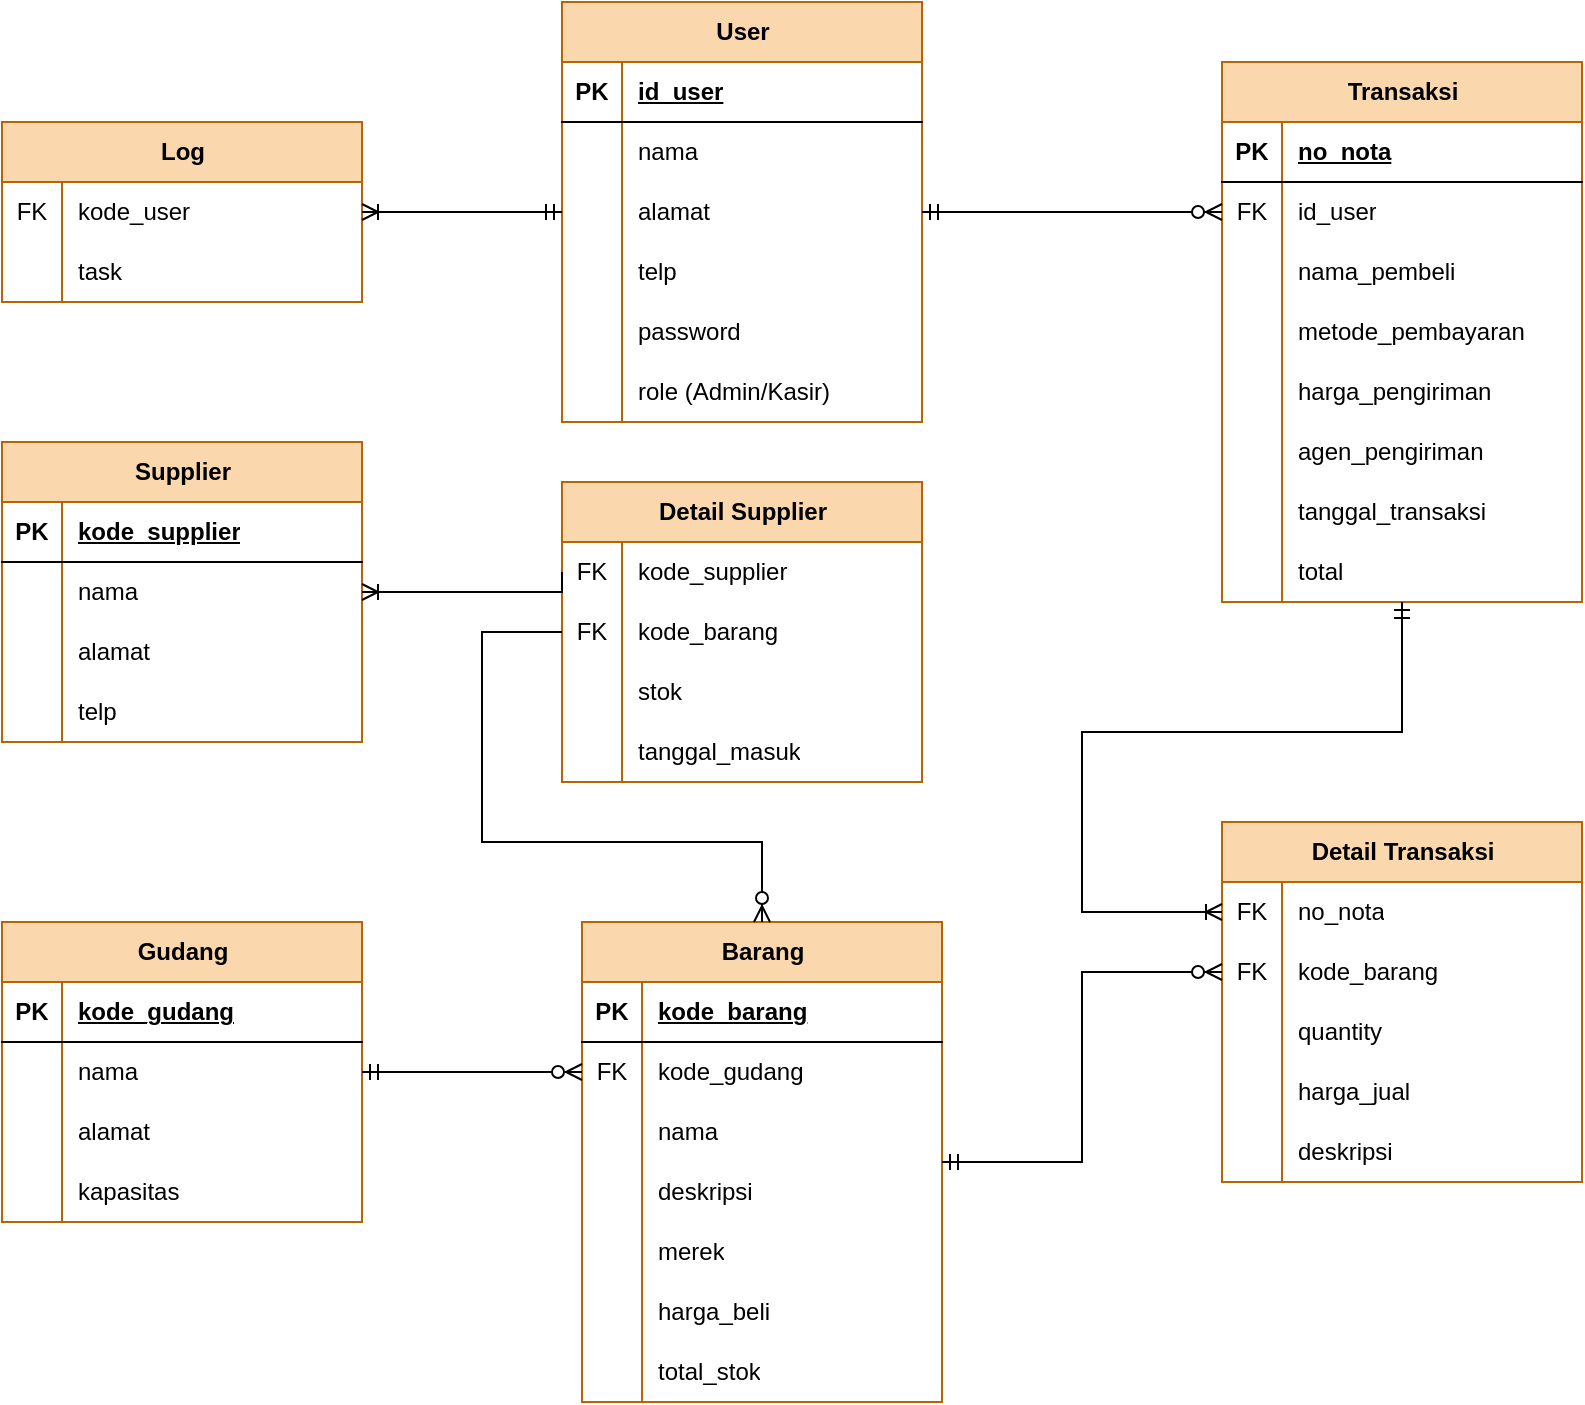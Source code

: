 <mxfile version="21.7.5" type="device" pages="2">
  <diagram name="Database" id="Xf_RUGT1IbesdHqzEBA2">
    <mxGraphModel dx="1590" dy="1212" grid="1" gridSize="10" guides="1" tooltips="1" connect="1" arrows="1" fold="1" page="1" pageScale="1" pageWidth="1100" pageHeight="850" math="0" shadow="0">
      <root>
        <mxCell id="0" />
        <mxCell id="1" parent="0" />
        <mxCell id="oNRNMGum88ENgTCuDUTT-68" value="Gudang" style="shape=table;startSize=30;container=1;collapsible=1;childLayout=tableLayout;fixedRows=1;rowLines=0;fontStyle=1;align=center;resizeLast=1;html=1;fillColor=#fad7ac;strokeColor=#b46504;" parent="1" vertex="1">
          <mxGeometry x="150" y="550" width="180" height="150" as="geometry">
            <mxRectangle x="210" y="660" width="90" height="30" as="alternateBounds" />
          </mxGeometry>
        </mxCell>
        <mxCell id="oNRNMGum88ENgTCuDUTT-69" value="" style="shape=tableRow;horizontal=0;startSize=0;swimlaneHead=0;swimlaneBody=0;fillColor=none;collapsible=0;dropTarget=0;points=[[0,0.5],[1,0.5]];portConstraint=eastwest;top=0;left=0;right=0;bottom=1;" parent="oNRNMGum88ENgTCuDUTT-68" vertex="1">
          <mxGeometry y="30" width="180" height="30" as="geometry" />
        </mxCell>
        <mxCell id="oNRNMGum88ENgTCuDUTT-70" value="PK" style="shape=partialRectangle;connectable=0;fillColor=none;top=0;left=0;bottom=0;right=0;fontStyle=1;overflow=hidden;whiteSpace=wrap;html=1;" parent="oNRNMGum88ENgTCuDUTT-69" vertex="1">
          <mxGeometry width="30" height="30" as="geometry">
            <mxRectangle width="30" height="30" as="alternateBounds" />
          </mxGeometry>
        </mxCell>
        <mxCell id="oNRNMGum88ENgTCuDUTT-71" value="kode_gudang" style="shape=partialRectangle;connectable=0;fillColor=none;top=0;left=0;bottom=0;right=0;align=left;spacingLeft=6;fontStyle=5;overflow=hidden;whiteSpace=wrap;html=1;" parent="oNRNMGum88ENgTCuDUTT-69" vertex="1">
          <mxGeometry x="30" width="150" height="30" as="geometry">
            <mxRectangle width="150" height="30" as="alternateBounds" />
          </mxGeometry>
        </mxCell>
        <mxCell id="oNRNMGum88ENgTCuDUTT-72" value="" style="shape=tableRow;horizontal=0;startSize=0;swimlaneHead=0;swimlaneBody=0;fillColor=none;collapsible=0;dropTarget=0;points=[[0,0.5],[1,0.5]];portConstraint=eastwest;top=0;left=0;right=0;bottom=0;" parent="oNRNMGum88ENgTCuDUTT-68" vertex="1">
          <mxGeometry y="60" width="180" height="30" as="geometry" />
        </mxCell>
        <mxCell id="oNRNMGum88ENgTCuDUTT-73" value="" style="shape=partialRectangle;connectable=0;fillColor=none;top=0;left=0;bottom=0;right=0;editable=1;overflow=hidden;whiteSpace=wrap;html=1;" parent="oNRNMGum88ENgTCuDUTT-72" vertex="1">
          <mxGeometry width="30" height="30" as="geometry">
            <mxRectangle width="30" height="30" as="alternateBounds" />
          </mxGeometry>
        </mxCell>
        <mxCell id="oNRNMGum88ENgTCuDUTT-74" value="nama" style="shape=partialRectangle;connectable=0;fillColor=none;top=0;left=0;bottom=0;right=0;align=left;spacingLeft=6;overflow=hidden;whiteSpace=wrap;html=1;" parent="oNRNMGum88ENgTCuDUTT-72" vertex="1">
          <mxGeometry x="30" width="150" height="30" as="geometry">
            <mxRectangle width="150" height="30" as="alternateBounds" />
          </mxGeometry>
        </mxCell>
        <mxCell id="oNRNMGum88ENgTCuDUTT-75" value="" style="shape=tableRow;horizontal=0;startSize=0;swimlaneHead=0;swimlaneBody=0;fillColor=none;collapsible=0;dropTarget=0;points=[[0,0.5],[1,0.5]];portConstraint=eastwest;top=0;left=0;right=0;bottom=0;" parent="oNRNMGum88ENgTCuDUTT-68" vertex="1">
          <mxGeometry y="90" width="180" height="30" as="geometry" />
        </mxCell>
        <mxCell id="oNRNMGum88ENgTCuDUTT-76" value="" style="shape=partialRectangle;connectable=0;fillColor=none;top=0;left=0;bottom=0;right=0;editable=1;overflow=hidden;whiteSpace=wrap;html=1;" parent="oNRNMGum88ENgTCuDUTT-75" vertex="1">
          <mxGeometry width="30" height="30" as="geometry">
            <mxRectangle width="30" height="30" as="alternateBounds" />
          </mxGeometry>
        </mxCell>
        <mxCell id="oNRNMGum88ENgTCuDUTT-77" value="alamat" style="shape=partialRectangle;connectable=0;fillColor=none;top=0;left=0;bottom=0;right=0;align=left;spacingLeft=6;overflow=hidden;whiteSpace=wrap;html=1;" parent="oNRNMGum88ENgTCuDUTT-75" vertex="1">
          <mxGeometry x="30" width="150" height="30" as="geometry">
            <mxRectangle width="150" height="30" as="alternateBounds" />
          </mxGeometry>
        </mxCell>
        <mxCell id="oNRNMGum88ENgTCuDUTT-78" value="" style="shape=tableRow;horizontal=0;startSize=0;swimlaneHead=0;swimlaneBody=0;fillColor=none;collapsible=0;dropTarget=0;points=[[0,0.5],[1,0.5]];portConstraint=eastwest;top=0;left=0;right=0;bottom=0;" parent="oNRNMGum88ENgTCuDUTT-68" vertex="1">
          <mxGeometry y="120" width="180" height="30" as="geometry" />
        </mxCell>
        <mxCell id="oNRNMGum88ENgTCuDUTT-79" value="" style="shape=partialRectangle;connectable=0;fillColor=none;top=0;left=0;bottom=0;right=0;editable=1;overflow=hidden;whiteSpace=wrap;html=1;" parent="oNRNMGum88ENgTCuDUTT-78" vertex="1">
          <mxGeometry width="30" height="30" as="geometry">
            <mxRectangle width="30" height="30" as="alternateBounds" />
          </mxGeometry>
        </mxCell>
        <mxCell id="oNRNMGum88ENgTCuDUTT-80" value="kapasitas" style="shape=partialRectangle;connectable=0;fillColor=none;top=0;left=0;bottom=0;right=0;align=left;spacingLeft=6;overflow=hidden;whiteSpace=wrap;html=1;" parent="oNRNMGum88ENgTCuDUTT-78" vertex="1">
          <mxGeometry x="30" width="150" height="30" as="geometry">
            <mxRectangle width="150" height="30" as="alternateBounds" />
          </mxGeometry>
        </mxCell>
        <mxCell id="oNRNMGum88ENgTCuDUTT-81" value="Supplier" style="shape=table;startSize=30;container=1;collapsible=1;childLayout=tableLayout;fixedRows=1;rowLines=0;fontStyle=1;align=center;resizeLast=1;html=1;fillColor=#fad7ac;strokeColor=#b46504;" parent="1" vertex="1">
          <mxGeometry x="150" y="310" width="180" height="150" as="geometry">
            <mxRectangle x="100" y="320" width="90" height="30" as="alternateBounds" />
          </mxGeometry>
        </mxCell>
        <mxCell id="oNRNMGum88ENgTCuDUTT-82" value="" style="shape=tableRow;horizontal=0;startSize=0;swimlaneHead=0;swimlaneBody=0;fillColor=none;collapsible=0;dropTarget=0;points=[[0,0.5],[1,0.5]];portConstraint=eastwest;top=0;left=0;right=0;bottom=1;" parent="oNRNMGum88ENgTCuDUTT-81" vertex="1">
          <mxGeometry y="30" width="180" height="30" as="geometry" />
        </mxCell>
        <mxCell id="oNRNMGum88ENgTCuDUTT-83" value="PK" style="shape=partialRectangle;connectable=0;fillColor=none;top=0;left=0;bottom=0;right=0;fontStyle=1;overflow=hidden;whiteSpace=wrap;html=1;" parent="oNRNMGum88ENgTCuDUTT-82" vertex="1">
          <mxGeometry width="30" height="30" as="geometry">
            <mxRectangle width="30" height="30" as="alternateBounds" />
          </mxGeometry>
        </mxCell>
        <mxCell id="oNRNMGum88ENgTCuDUTT-84" value="kode_supplier" style="shape=partialRectangle;connectable=0;fillColor=none;top=0;left=0;bottom=0;right=0;align=left;spacingLeft=6;fontStyle=5;overflow=hidden;whiteSpace=wrap;html=1;" parent="oNRNMGum88ENgTCuDUTT-82" vertex="1">
          <mxGeometry x="30" width="150" height="30" as="geometry">
            <mxRectangle width="150" height="30" as="alternateBounds" />
          </mxGeometry>
        </mxCell>
        <mxCell id="oNRNMGum88ENgTCuDUTT-85" value="" style="shape=tableRow;horizontal=0;startSize=0;swimlaneHead=0;swimlaneBody=0;fillColor=none;collapsible=0;dropTarget=0;points=[[0,0.5],[1,0.5]];portConstraint=eastwest;top=0;left=0;right=0;bottom=0;" parent="oNRNMGum88ENgTCuDUTT-81" vertex="1">
          <mxGeometry y="60" width="180" height="30" as="geometry" />
        </mxCell>
        <mxCell id="oNRNMGum88ENgTCuDUTT-86" value="" style="shape=partialRectangle;connectable=0;fillColor=none;top=0;left=0;bottom=0;right=0;editable=1;overflow=hidden;whiteSpace=wrap;html=1;" parent="oNRNMGum88ENgTCuDUTT-85" vertex="1">
          <mxGeometry width="30" height="30" as="geometry">
            <mxRectangle width="30" height="30" as="alternateBounds" />
          </mxGeometry>
        </mxCell>
        <mxCell id="oNRNMGum88ENgTCuDUTT-87" value="nama" style="shape=partialRectangle;connectable=0;fillColor=none;top=0;left=0;bottom=0;right=0;align=left;spacingLeft=6;overflow=hidden;whiteSpace=wrap;html=1;" parent="oNRNMGum88ENgTCuDUTT-85" vertex="1">
          <mxGeometry x="30" width="150" height="30" as="geometry">
            <mxRectangle width="150" height="30" as="alternateBounds" />
          </mxGeometry>
        </mxCell>
        <mxCell id="oNRNMGum88ENgTCuDUTT-88" value="" style="shape=tableRow;horizontal=0;startSize=0;swimlaneHead=0;swimlaneBody=0;fillColor=none;collapsible=0;dropTarget=0;points=[[0,0.5],[1,0.5]];portConstraint=eastwest;top=0;left=0;right=0;bottom=0;" parent="oNRNMGum88ENgTCuDUTT-81" vertex="1">
          <mxGeometry y="90" width="180" height="30" as="geometry" />
        </mxCell>
        <mxCell id="oNRNMGum88ENgTCuDUTT-89" value="" style="shape=partialRectangle;connectable=0;fillColor=none;top=0;left=0;bottom=0;right=0;editable=1;overflow=hidden;whiteSpace=wrap;html=1;" parent="oNRNMGum88ENgTCuDUTT-88" vertex="1">
          <mxGeometry width="30" height="30" as="geometry">
            <mxRectangle width="30" height="30" as="alternateBounds" />
          </mxGeometry>
        </mxCell>
        <mxCell id="oNRNMGum88ENgTCuDUTT-90" value="alamat" style="shape=partialRectangle;connectable=0;fillColor=none;top=0;left=0;bottom=0;right=0;align=left;spacingLeft=6;overflow=hidden;whiteSpace=wrap;html=1;" parent="oNRNMGum88ENgTCuDUTT-88" vertex="1">
          <mxGeometry x="30" width="150" height="30" as="geometry">
            <mxRectangle width="150" height="30" as="alternateBounds" />
          </mxGeometry>
        </mxCell>
        <mxCell id="oNRNMGum88ENgTCuDUTT-91" value="" style="shape=tableRow;horizontal=0;startSize=0;swimlaneHead=0;swimlaneBody=0;fillColor=none;collapsible=0;dropTarget=0;points=[[0,0.5],[1,0.5]];portConstraint=eastwest;top=0;left=0;right=0;bottom=0;" parent="oNRNMGum88ENgTCuDUTT-81" vertex="1">
          <mxGeometry y="120" width="180" height="30" as="geometry" />
        </mxCell>
        <mxCell id="oNRNMGum88ENgTCuDUTT-92" value="" style="shape=partialRectangle;connectable=0;fillColor=none;top=0;left=0;bottom=0;right=0;editable=1;overflow=hidden;whiteSpace=wrap;html=1;" parent="oNRNMGum88ENgTCuDUTT-91" vertex="1">
          <mxGeometry width="30" height="30" as="geometry">
            <mxRectangle width="30" height="30" as="alternateBounds" />
          </mxGeometry>
        </mxCell>
        <mxCell id="oNRNMGum88ENgTCuDUTT-93" value="telp" style="shape=partialRectangle;connectable=0;fillColor=none;top=0;left=0;bottom=0;right=0;align=left;spacingLeft=6;overflow=hidden;whiteSpace=wrap;html=1;" parent="oNRNMGum88ENgTCuDUTT-91" vertex="1">
          <mxGeometry x="30" width="150" height="30" as="geometry">
            <mxRectangle width="150" height="30" as="alternateBounds" />
          </mxGeometry>
        </mxCell>
        <mxCell id="oNRNMGum88ENgTCuDUTT-94" value="Barang" style="shape=table;startSize=30;container=1;collapsible=1;childLayout=tableLayout;fixedRows=1;rowLines=0;fontStyle=1;align=center;resizeLast=1;html=1;fillColor=#fad7ac;strokeColor=#b46504;" parent="1" vertex="1">
          <mxGeometry x="440" y="550" width="180" height="240" as="geometry">
            <mxRectangle x="390" y="530" width="80" height="30" as="alternateBounds" />
          </mxGeometry>
        </mxCell>
        <mxCell id="oNRNMGum88ENgTCuDUTT-95" value="" style="shape=tableRow;horizontal=0;startSize=0;swimlaneHead=0;swimlaneBody=0;fillColor=none;collapsible=0;dropTarget=0;points=[[0,0.5],[1,0.5]];portConstraint=eastwest;top=0;left=0;right=0;bottom=1;" parent="oNRNMGum88ENgTCuDUTT-94" vertex="1">
          <mxGeometry y="30" width="180" height="30" as="geometry" />
        </mxCell>
        <mxCell id="oNRNMGum88ENgTCuDUTT-96" value="PK" style="shape=partialRectangle;connectable=0;fillColor=none;top=0;left=0;bottom=0;right=0;fontStyle=1;overflow=hidden;whiteSpace=wrap;html=1;" parent="oNRNMGum88ENgTCuDUTT-95" vertex="1">
          <mxGeometry width="30" height="30" as="geometry">
            <mxRectangle width="30" height="30" as="alternateBounds" />
          </mxGeometry>
        </mxCell>
        <mxCell id="oNRNMGum88ENgTCuDUTT-97" value="kode_barang" style="shape=partialRectangle;connectable=0;fillColor=none;top=0;left=0;bottom=0;right=0;align=left;spacingLeft=6;fontStyle=5;overflow=hidden;whiteSpace=wrap;html=1;" parent="oNRNMGum88ENgTCuDUTT-95" vertex="1">
          <mxGeometry x="30" width="150" height="30" as="geometry">
            <mxRectangle width="150" height="30" as="alternateBounds" />
          </mxGeometry>
        </mxCell>
        <mxCell id="oNRNMGum88ENgTCuDUTT-221" value="" style="shape=tableRow;horizontal=0;startSize=0;swimlaneHead=0;swimlaneBody=0;fillColor=none;collapsible=0;dropTarget=0;points=[[0,0.5],[1,0.5]];portConstraint=eastwest;top=0;left=0;right=0;bottom=0;" parent="oNRNMGum88ENgTCuDUTT-94" vertex="1">
          <mxGeometry y="60" width="180" height="30" as="geometry" />
        </mxCell>
        <mxCell id="oNRNMGum88ENgTCuDUTT-222" value="FK" style="shape=partialRectangle;connectable=0;fillColor=none;top=0;left=0;bottom=0;right=0;editable=1;overflow=hidden;whiteSpace=wrap;html=1;" parent="oNRNMGum88ENgTCuDUTT-221" vertex="1">
          <mxGeometry width="30" height="30" as="geometry">
            <mxRectangle width="30" height="30" as="alternateBounds" />
          </mxGeometry>
        </mxCell>
        <mxCell id="oNRNMGum88ENgTCuDUTT-223" value="kode_gudang" style="shape=partialRectangle;connectable=0;fillColor=none;top=0;left=0;bottom=0;right=0;align=left;spacingLeft=6;overflow=hidden;whiteSpace=wrap;html=1;" parent="oNRNMGum88ENgTCuDUTT-221" vertex="1">
          <mxGeometry x="30" width="150" height="30" as="geometry">
            <mxRectangle width="150" height="30" as="alternateBounds" />
          </mxGeometry>
        </mxCell>
        <mxCell id="oNRNMGum88ENgTCuDUTT-101" value="" style="shape=tableRow;horizontal=0;startSize=0;swimlaneHead=0;swimlaneBody=0;fillColor=none;collapsible=0;dropTarget=0;points=[[0,0.5],[1,0.5]];portConstraint=eastwest;top=0;left=0;right=0;bottom=0;" parent="oNRNMGum88ENgTCuDUTT-94" vertex="1">
          <mxGeometry y="90" width="180" height="30" as="geometry" />
        </mxCell>
        <mxCell id="oNRNMGum88ENgTCuDUTT-102" value="" style="shape=partialRectangle;connectable=0;fillColor=none;top=0;left=0;bottom=0;right=0;editable=1;overflow=hidden;whiteSpace=wrap;html=1;" parent="oNRNMGum88ENgTCuDUTT-101" vertex="1">
          <mxGeometry width="30" height="30" as="geometry">
            <mxRectangle width="30" height="30" as="alternateBounds" />
          </mxGeometry>
        </mxCell>
        <mxCell id="oNRNMGum88ENgTCuDUTT-103" value="nama" style="shape=partialRectangle;connectable=0;fillColor=none;top=0;left=0;bottom=0;right=0;align=left;spacingLeft=6;overflow=hidden;whiteSpace=wrap;html=1;" parent="oNRNMGum88ENgTCuDUTT-101" vertex="1">
          <mxGeometry x="30" width="150" height="30" as="geometry">
            <mxRectangle width="150" height="30" as="alternateBounds" />
          </mxGeometry>
        </mxCell>
        <mxCell id="oNRNMGum88ENgTCuDUTT-98" value="" style="shape=tableRow;horizontal=0;startSize=0;swimlaneHead=0;swimlaneBody=0;fillColor=none;collapsible=0;dropTarget=0;points=[[0,0.5],[1,0.5]];portConstraint=eastwest;top=0;left=0;right=0;bottom=0;" parent="oNRNMGum88ENgTCuDUTT-94" vertex="1">
          <mxGeometry y="120" width="180" height="30" as="geometry" />
        </mxCell>
        <mxCell id="oNRNMGum88ENgTCuDUTT-99" value="" style="shape=partialRectangle;connectable=0;fillColor=none;top=0;left=0;bottom=0;right=0;editable=1;overflow=hidden;whiteSpace=wrap;html=1;" parent="oNRNMGum88ENgTCuDUTT-98" vertex="1">
          <mxGeometry width="30" height="30" as="geometry">
            <mxRectangle width="30" height="30" as="alternateBounds" />
          </mxGeometry>
        </mxCell>
        <mxCell id="oNRNMGum88ENgTCuDUTT-100" value="deskripsi" style="shape=partialRectangle;connectable=0;fillColor=none;top=0;left=0;bottom=0;right=0;align=left;spacingLeft=6;overflow=hidden;whiteSpace=wrap;html=1;" parent="oNRNMGum88ENgTCuDUTT-98" vertex="1">
          <mxGeometry x="30" width="150" height="30" as="geometry">
            <mxRectangle width="150" height="30" as="alternateBounds" />
          </mxGeometry>
        </mxCell>
        <mxCell id="oNRNMGum88ENgTCuDUTT-104" value="" style="shape=tableRow;horizontal=0;startSize=0;swimlaneHead=0;swimlaneBody=0;fillColor=none;collapsible=0;dropTarget=0;points=[[0,0.5],[1,0.5]];portConstraint=eastwest;top=0;left=0;right=0;bottom=0;" parent="oNRNMGum88ENgTCuDUTT-94" vertex="1">
          <mxGeometry y="150" width="180" height="30" as="geometry" />
        </mxCell>
        <mxCell id="oNRNMGum88ENgTCuDUTT-105" value="" style="shape=partialRectangle;connectable=0;fillColor=none;top=0;left=0;bottom=0;right=0;editable=1;overflow=hidden;whiteSpace=wrap;html=1;" parent="oNRNMGum88ENgTCuDUTT-104" vertex="1">
          <mxGeometry width="30" height="30" as="geometry">
            <mxRectangle width="30" height="30" as="alternateBounds" />
          </mxGeometry>
        </mxCell>
        <mxCell id="oNRNMGum88ENgTCuDUTT-106" value="merek" style="shape=partialRectangle;connectable=0;fillColor=none;top=0;left=0;bottom=0;right=0;align=left;spacingLeft=6;overflow=hidden;whiteSpace=wrap;html=1;" parent="oNRNMGum88ENgTCuDUTT-104" vertex="1">
          <mxGeometry x="30" width="150" height="30" as="geometry">
            <mxRectangle width="150" height="30" as="alternateBounds" />
          </mxGeometry>
        </mxCell>
        <mxCell id="oNRNMGum88ENgTCuDUTT-132" value="" style="shape=tableRow;horizontal=0;startSize=0;swimlaneHead=0;swimlaneBody=0;fillColor=none;collapsible=0;dropTarget=0;points=[[0,0.5],[1,0.5]];portConstraint=eastwest;top=0;left=0;right=0;bottom=0;" parent="oNRNMGum88ENgTCuDUTT-94" vertex="1">
          <mxGeometry y="180" width="180" height="30" as="geometry" />
        </mxCell>
        <mxCell id="oNRNMGum88ENgTCuDUTT-133" value="" style="shape=partialRectangle;connectable=0;fillColor=none;top=0;left=0;bottom=0;right=0;editable=1;overflow=hidden;whiteSpace=wrap;html=1;" parent="oNRNMGum88ENgTCuDUTT-132" vertex="1">
          <mxGeometry width="30" height="30" as="geometry">
            <mxRectangle width="30" height="30" as="alternateBounds" />
          </mxGeometry>
        </mxCell>
        <mxCell id="oNRNMGum88ENgTCuDUTT-134" value="harga_beli" style="shape=partialRectangle;connectable=0;fillColor=none;top=0;left=0;bottom=0;right=0;align=left;spacingLeft=6;overflow=hidden;whiteSpace=wrap;html=1;" parent="oNRNMGum88ENgTCuDUTT-132" vertex="1">
          <mxGeometry x="30" width="150" height="30" as="geometry">
            <mxRectangle width="150" height="30" as="alternateBounds" />
          </mxGeometry>
        </mxCell>
        <mxCell id="hPjpsSvMQbXKZIoIJXns-1" value="" style="shape=tableRow;horizontal=0;startSize=0;swimlaneHead=0;swimlaneBody=0;fillColor=none;collapsible=0;dropTarget=0;points=[[0,0.5],[1,0.5]];portConstraint=eastwest;top=0;left=0;right=0;bottom=0;" vertex="1" parent="oNRNMGum88ENgTCuDUTT-94">
          <mxGeometry y="210" width="180" height="30" as="geometry" />
        </mxCell>
        <mxCell id="hPjpsSvMQbXKZIoIJXns-2" value="" style="shape=partialRectangle;connectable=0;fillColor=none;top=0;left=0;bottom=0;right=0;editable=1;overflow=hidden;whiteSpace=wrap;html=1;" vertex="1" parent="hPjpsSvMQbXKZIoIJXns-1">
          <mxGeometry width="30" height="30" as="geometry">
            <mxRectangle width="30" height="30" as="alternateBounds" />
          </mxGeometry>
        </mxCell>
        <mxCell id="hPjpsSvMQbXKZIoIJXns-3" value="total_stok" style="shape=partialRectangle;connectable=0;fillColor=none;top=0;left=0;bottom=0;right=0;align=left;spacingLeft=6;overflow=hidden;whiteSpace=wrap;html=1;" vertex="1" parent="hPjpsSvMQbXKZIoIJXns-1">
          <mxGeometry x="30" width="150" height="30" as="geometry">
            <mxRectangle width="150" height="30" as="alternateBounds" />
          </mxGeometry>
        </mxCell>
        <mxCell id="oNRNMGum88ENgTCuDUTT-157" value="User" style="shape=table;startSize=30;container=1;collapsible=1;childLayout=tableLayout;fixedRows=1;rowLines=0;fontStyle=1;align=center;resizeLast=1;html=1;fillColor=#fad7ac;strokeColor=#b46504;" parent="1" vertex="1">
          <mxGeometry x="430" y="90" width="180" height="210" as="geometry">
            <mxRectangle x="380" y="110" width="70" height="30" as="alternateBounds" />
          </mxGeometry>
        </mxCell>
        <mxCell id="oNRNMGum88ENgTCuDUTT-158" value="" style="shape=tableRow;horizontal=0;startSize=0;swimlaneHead=0;swimlaneBody=0;fillColor=none;collapsible=0;dropTarget=0;points=[[0,0.5],[1,0.5]];portConstraint=eastwest;top=0;left=0;right=0;bottom=1;" parent="oNRNMGum88ENgTCuDUTT-157" vertex="1">
          <mxGeometry y="30" width="180" height="30" as="geometry" />
        </mxCell>
        <mxCell id="oNRNMGum88ENgTCuDUTT-159" value="PK" style="shape=partialRectangle;connectable=0;fillColor=none;top=0;left=0;bottom=0;right=0;fontStyle=1;overflow=hidden;whiteSpace=wrap;html=1;" parent="oNRNMGum88ENgTCuDUTT-158" vertex="1">
          <mxGeometry width="30" height="30" as="geometry">
            <mxRectangle width="30" height="30" as="alternateBounds" />
          </mxGeometry>
        </mxCell>
        <mxCell id="oNRNMGum88ENgTCuDUTT-160" value="id_user" style="shape=partialRectangle;connectable=0;fillColor=none;top=0;left=0;bottom=0;right=0;align=left;spacingLeft=6;fontStyle=5;overflow=hidden;whiteSpace=wrap;html=1;" parent="oNRNMGum88ENgTCuDUTT-158" vertex="1">
          <mxGeometry x="30" width="150" height="30" as="geometry">
            <mxRectangle width="150" height="30" as="alternateBounds" />
          </mxGeometry>
        </mxCell>
        <mxCell id="oNRNMGum88ENgTCuDUTT-161" value="" style="shape=tableRow;horizontal=0;startSize=0;swimlaneHead=0;swimlaneBody=0;fillColor=none;collapsible=0;dropTarget=0;points=[[0,0.5],[1,0.5]];portConstraint=eastwest;top=0;left=0;right=0;bottom=0;" parent="oNRNMGum88ENgTCuDUTT-157" vertex="1">
          <mxGeometry y="60" width="180" height="30" as="geometry" />
        </mxCell>
        <mxCell id="oNRNMGum88ENgTCuDUTT-162" value="" style="shape=partialRectangle;connectable=0;fillColor=none;top=0;left=0;bottom=0;right=0;editable=1;overflow=hidden;whiteSpace=wrap;html=1;" parent="oNRNMGum88ENgTCuDUTT-161" vertex="1">
          <mxGeometry width="30" height="30" as="geometry">
            <mxRectangle width="30" height="30" as="alternateBounds" />
          </mxGeometry>
        </mxCell>
        <mxCell id="oNRNMGum88ENgTCuDUTT-163" value="nama" style="shape=partialRectangle;connectable=0;fillColor=none;top=0;left=0;bottom=0;right=0;align=left;spacingLeft=6;overflow=hidden;whiteSpace=wrap;html=1;" parent="oNRNMGum88ENgTCuDUTT-161" vertex="1">
          <mxGeometry x="30" width="150" height="30" as="geometry">
            <mxRectangle width="150" height="30" as="alternateBounds" />
          </mxGeometry>
        </mxCell>
        <mxCell id="oNRNMGum88ENgTCuDUTT-164" value="" style="shape=tableRow;horizontal=0;startSize=0;swimlaneHead=0;swimlaneBody=0;fillColor=none;collapsible=0;dropTarget=0;points=[[0,0.5],[1,0.5]];portConstraint=eastwest;top=0;left=0;right=0;bottom=0;" parent="oNRNMGum88ENgTCuDUTT-157" vertex="1">
          <mxGeometry y="90" width="180" height="30" as="geometry" />
        </mxCell>
        <mxCell id="oNRNMGum88ENgTCuDUTT-165" value="" style="shape=partialRectangle;connectable=0;fillColor=none;top=0;left=0;bottom=0;right=0;editable=1;overflow=hidden;whiteSpace=wrap;html=1;" parent="oNRNMGum88ENgTCuDUTT-164" vertex="1">
          <mxGeometry width="30" height="30" as="geometry">
            <mxRectangle width="30" height="30" as="alternateBounds" />
          </mxGeometry>
        </mxCell>
        <mxCell id="oNRNMGum88ENgTCuDUTT-166" value="alamat" style="shape=partialRectangle;connectable=0;fillColor=none;top=0;left=0;bottom=0;right=0;align=left;spacingLeft=6;overflow=hidden;whiteSpace=wrap;html=1;" parent="oNRNMGum88ENgTCuDUTT-164" vertex="1">
          <mxGeometry x="30" width="150" height="30" as="geometry">
            <mxRectangle width="150" height="30" as="alternateBounds" />
          </mxGeometry>
        </mxCell>
        <mxCell id="oNRNMGum88ENgTCuDUTT-167" value="" style="shape=tableRow;horizontal=0;startSize=0;swimlaneHead=0;swimlaneBody=0;fillColor=none;collapsible=0;dropTarget=0;points=[[0,0.5],[1,0.5]];portConstraint=eastwest;top=0;left=0;right=0;bottom=0;" parent="oNRNMGum88ENgTCuDUTT-157" vertex="1">
          <mxGeometry y="120" width="180" height="30" as="geometry" />
        </mxCell>
        <mxCell id="oNRNMGum88ENgTCuDUTT-168" value="" style="shape=partialRectangle;connectable=0;fillColor=none;top=0;left=0;bottom=0;right=0;editable=1;overflow=hidden;whiteSpace=wrap;html=1;" parent="oNRNMGum88ENgTCuDUTT-167" vertex="1">
          <mxGeometry width="30" height="30" as="geometry">
            <mxRectangle width="30" height="30" as="alternateBounds" />
          </mxGeometry>
        </mxCell>
        <mxCell id="oNRNMGum88ENgTCuDUTT-169" value="telp" style="shape=partialRectangle;connectable=0;fillColor=none;top=0;left=0;bottom=0;right=0;align=left;spacingLeft=6;overflow=hidden;whiteSpace=wrap;html=1;" parent="oNRNMGum88ENgTCuDUTT-167" vertex="1">
          <mxGeometry x="30" width="150" height="30" as="geometry">
            <mxRectangle width="150" height="30" as="alternateBounds" />
          </mxGeometry>
        </mxCell>
        <mxCell id="oNRNMGum88ENgTCuDUTT-170" value="" style="shape=tableRow;horizontal=0;startSize=0;swimlaneHead=0;swimlaneBody=0;fillColor=none;collapsible=0;dropTarget=0;points=[[0,0.5],[1,0.5]];portConstraint=eastwest;top=0;left=0;right=0;bottom=0;" parent="oNRNMGum88ENgTCuDUTT-157" vertex="1">
          <mxGeometry y="150" width="180" height="30" as="geometry" />
        </mxCell>
        <mxCell id="oNRNMGum88ENgTCuDUTT-171" value="" style="shape=partialRectangle;connectable=0;fillColor=none;top=0;left=0;bottom=0;right=0;editable=1;overflow=hidden;whiteSpace=wrap;html=1;" parent="oNRNMGum88ENgTCuDUTT-170" vertex="1">
          <mxGeometry width="30" height="30" as="geometry">
            <mxRectangle width="30" height="30" as="alternateBounds" />
          </mxGeometry>
        </mxCell>
        <mxCell id="oNRNMGum88ENgTCuDUTT-172" value="password" style="shape=partialRectangle;connectable=0;fillColor=none;top=0;left=0;bottom=0;right=0;align=left;spacingLeft=6;overflow=hidden;whiteSpace=wrap;html=1;" parent="oNRNMGum88ENgTCuDUTT-170" vertex="1">
          <mxGeometry x="30" width="150" height="30" as="geometry">
            <mxRectangle width="150" height="30" as="alternateBounds" />
          </mxGeometry>
        </mxCell>
        <mxCell id="jF3gpsGvGAZirOrl71HD-4" value="" style="shape=tableRow;horizontal=0;startSize=0;swimlaneHead=0;swimlaneBody=0;fillColor=none;collapsible=0;dropTarget=0;points=[[0,0.5],[1,0.5]];portConstraint=eastwest;top=0;left=0;right=0;bottom=0;" vertex="1" parent="oNRNMGum88ENgTCuDUTT-157">
          <mxGeometry y="180" width="180" height="30" as="geometry" />
        </mxCell>
        <mxCell id="jF3gpsGvGAZirOrl71HD-5" value="" style="shape=partialRectangle;connectable=0;fillColor=none;top=0;left=0;bottom=0;right=0;editable=1;overflow=hidden;whiteSpace=wrap;html=1;" vertex="1" parent="jF3gpsGvGAZirOrl71HD-4">
          <mxGeometry width="30" height="30" as="geometry">
            <mxRectangle width="30" height="30" as="alternateBounds" />
          </mxGeometry>
        </mxCell>
        <mxCell id="jF3gpsGvGAZirOrl71HD-6" value="role (Admin/Kasir)" style="shape=partialRectangle;connectable=0;fillColor=none;top=0;left=0;bottom=0;right=0;align=left;spacingLeft=6;overflow=hidden;whiteSpace=wrap;html=1;" vertex="1" parent="jF3gpsGvGAZirOrl71HD-4">
          <mxGeometry x="30" width="150" height="30" as="geometry">
            <mxRectangle width="150" height="30" as="alternateBounds" />
          </mxGeometry>
        </mxCell>
        <mxCell id="oNRNMGum88ENgTCuDUTT-208" value="Transaksi" style="shape=table;startSize=30;container=1;collapsible=1;childLayout=tableLayout;fixedRows=1;rowLines=0;fontStyle=1;align=center;resizeLast=1;html=1;fillColor=#fad7ac;strokeColor=#b46504;" parent="1" vertex="1">
          <mxGeometry x="760" y="120" width="180" height="270" as="geometry">
            <mxRectangle x="850" y="300" width="100" height="30" as="alternateBounds" />
          </mxGeometry>
        </mxCell>
        <mxCell id="oNRNMGum88ENgTCuDUTT-209" value="" style="shape=tableRow;horizontal=0;startSize=0;swimlaneHead=0;swimlaneBody=0;fillColor=none;collapsible=0;dropTarget=0;points=[[0,0.5],[1,0.5]];portConstraint=eastwest;top=0;left=0;right=0;bottom=1;" parent="oNRNMGum88ENgTCuDUTT-208" vertex="1">
          <mxGeometry y="30" width="180" height="30" as="geometry" />
        </mxCell>
        <mxCell id="oNRNMGum88ENgTCuDUTT-210" value="PK" style="shape=partialRectangle;connectable=0;fillColor=none;top=0;left=0;bottom=0;right=0;fontStyle=1;overflow=hidden;whiteSpace=wrap;html=1;" parent="oNRNMGum88ENgTCuDUTT-209" vertex="1">
          <mxGeometry width="30" height="30" as="geometry">
            <mxRectangle width="30" height="30" as="alternateBounds" />
          </mxGeometry>
        </mxCell>
        <mxCell id="oNRNMGum88ENgTCuDUTT-211" value="no_nota" style="shape=partialRectangle;connectable=0;fillColor=none;top=0;left=0;bottom=0;right=0;align=left;spacingLeft=6;fontStyle=5;overflow=hidden;whiteSpace=wrap;html=1;" parent="oNRNMGum88ENgTCuDUTT-209" vertex="1">
          <mxGeometry x="30" width="150" height="30" as="geometry">
            <mxRectangle width="150" height="30" as="alternateBounds" />
          </mxGeometry>
        </mxCell>
        <mxCell id="oNRNMGum88ENgTCuDUTT-212" value="" style="shape=tableRow;horizontal=0;startSize=0;swimlaneHead=0;swimlaneBody=0;fillColor=none;collapsible=0;dropTarget=0;points=[[0,0.5],[1,0.5]];portConstraint=eastwest;top=0;left=0;right=0;bottom=0;" parent="oNRNMGum88ENgTCuDUTT-208" vertex="1">
          <mxGeometry y="60" width="180" height="30" as="geometry" />
        </mxCell>
        <mxCell id="oNRNMGum88ENgTCuDUTT-213" value="FK" style="shape=partialRectangle;connectable=0;fillColor=none;top=0;left=0;bottom=0;right=0;editable=1;overflow=hidden;whiteSpace=wrap;html=1;" parent="oNRNMGum88ENgTCuDUTT-212" vertex="1">
          <mxGeometry width="30" height="30" as="geometry">
            <mxRectangle width="30" height="30" as="alternateBounds" />
          </mxGeometry>
        </mxCell>
        <mxCell id="oNRNMGum88ENgTCuDUTT-214" value="id_user" style="shape=partialRectangle;connectable=0;fillColor=none;top=0;left=0;bottom=0;right=0;align=left;spacingLeft=6;overflow=hidden;whiteSpace=wrap;html=1;" parent="oNRNMGum88ENgTCuDUTT-212" vertex="1">
          <mxGeometry x="30" width="150" height="30" as="geometry">
            <mxRectangle width="150" height="30" as="alternateBounds" />
          </mxGeometry>
        </mxCell>
        <mxCell id="oNRNMGum88ENgTCuDUTT-236" value="" style="shape=tableRow;horizontal=0;startSize=0;swimlaneHead=0;swimlaneBody=0;fillColor=none;collapsible=0;dropTarget=0;points=[[0,0.5],[1,0.5]];portConstraint=eastwest;top=0;left=0;right=0;bottom=0;" parent="oNRNMGum88ENgTCuDUTT-208" vertex="1">
          <mxGeometry y="90" width="180" height="30" as="geometry" />
        </mxCell>
        <mxCell id="oNRNMGum88ENgTCuDUTT-237" value="" style="shape=partialRectangle;connectable=0;fillColor=none;top=0;left=0;bottom=0;right=0;editable=1;overflow=hidden;whiteSpace=wrap;html=1;" parent="oNRNMGum88ENgTCuDUTT-236" vertex="1">
          <mxGeometry width="30" height="30" as="geometry">
            <mxRectangle width="30" height="30" as="alternateBounds" />
          </mxGeometry>
        </mxCell>
        <mxCell id="oNRNMGum88ENgTCuDUTT-238" value="nama_pembeli" style="shape=partialRectangle;connectable=0;fillColor=none;top=0;left=0;bottom=0;right=0;align=left;spacingLeft=6;overflow=hidden;whiteSpace=wrap;html=1;" parent="oNRNMGum88ENgTCuDUTT-236" vertex="1">
          <mxGeometry x="30" width="150" height="30" as="geometry">
            <mxRectangle width="150" height="30" as="alternateBounds" />
          </mxGeometry>
        </mxCell>
        <mxCell id="oNRNMGum88ENgTCuDUTT-215" value="" style="shape=tableRow;horizontal=0;startSize=0;swimlaneHead=0;swimlaneBody=0;fillColor=none;collapsible=0;dropTarget=0;points=[[0,0.5],[1,0.5]];portConstraint=eastwest;top=0;left=0;right=0;bottom=0;" parent="oNRNMGum88ENgTCuDUTT-208" vertex="1">
          <mxGeometry y="120" width="180" height="30" as="geometry" />
        </mxCell>
        <mxCell id="oNRNMGum88ENgTCuDUTT-216" value="" style="shape=partialRectangle;connectable=0;fillColor=none;top=0;left=0;bottom=0;right=0;editable=1;overflow=hidden;whiteSpace=wrap;html=1;" parent="oNRNMGum88ENgTCuDUTT-215" vertex="1">
          <mxGeometry width="30" height="30" as="geometry">
            <mxRectangle width="30" height="30" as="alternateBounds" />
          </mxGeometry>
        </mxCell>
        <mxCell id="oNRNMGum88ENgTCuDUTT-217" value="metode_pembayaran" style="shape=partialRectangle;connectable=0;fillColor=none;top=0;left=0;bottom=0;right=0;align=left;spacingLeft=6;overflow=hidden;whiteSpace=wrap;html=1;" parent="oNRNMGum88ENgTCuDUTT-215" vertex="1">
          <mxGeometry x="30" width="150" height="30" as="geometry">
            <mxRectangle width="150" height="30" as="alternateBounds" />
          </mxGeometry>
        </mxCell>
        <mxCell id="oNRNMGum88ENgTCuDUTT-230" value="" style="shape=tableRow;horizontal=0;startSize=0;swimlaneHead=0;swimlaneBody=0;fillColor=none;collapsible=0;dropTarget=0;points=[[0,0.5],[1,0.5]];portConstraint=eastwest;top=0;left=0;right=0;bottom=0;" parent="oNRNMGum88ENgTCuDUTT-208" vertex="1">
          <mxGeometry y="150" width="180" height="30" as="geometry" />
        </mxCell>
        <mxCell id="oNRNMGum88ENgTCuDUTT-231" value="" style="shape=partialRectangle;connectable=0;fillColor=none;top=0;left=0;bottom=0;right=0;editable=1;overflow=hidden;whiteSpace=wrap;html=1;" parent="oNRNMGum88ENgTCuDUTT-230" vertex="1">
          <mxGeometry width="30" height="30" as="geometry">
            <mxRectangle width="30" height="30" as="alternateBounds" />
          </mxGeometry>
        </mxCell>
        <mxCell id="oNRNMGum88ENgTCuDUTT-232" value="harga_pengiriman" style="shape=partialRectangle;connectable=0;fillColor=none;top=0;left=0;bottom=0;right=0;align=left;spacingLeft=6;overflow=hidden;whiteSpace=wrap;html=1;" parent="oNRNMGum88ENgTCuDUTT-230" vertex="1">
          <mxGeometry x="30" width="150" height="30" as="geometry">
            <mxRectangle width="150" height="30" as="alternateBounds" />
          </mxGeometry>
        </mxCell>
        <mxCell id="oNRNMGum88ENgTCuDUTT-233" value="" style="shape=tableRow;horizontal=0;startSize=0;swimlaneHead=0;swimlaneBody=0;fillColor=none;collapsible=0;dropTarget=0;points=[[0,0.5],[1,0.5]];portConstraint=eastwest;top=0;left=0;right=0;bottom=0;" parent="oNRNMGum88ENgTCuDUTT-208" vertex="1">
          <mxGeometry y="180" width="180" height="30" as="geometry" />
        </mxCell>
        <mxCell id="oNRNMGum88ENgTCuDUTT-234" value="" style="shape=partialRectangle;connectable=0;fillColor=none;top=0;left=0;bottom=0;right=0;editable=1;overflow=hidden;whiteSpace=wrap;html=1;" parent="oNRNMGum88ENgTCuDUTT-233" vertex="1">
          <mxGeometry width="30" height="30" as="geometry">
            <mxRectangle width="30" height="30" as="alternateBounds" />
          </mxGeometry>
        </mxCell>
        <mxCell id="oNRNMGum88ENgTCuDUTT-235" value="agen_pengiriman" style="shape=partialRectangle;connectable=0;fillColor=none;top=0;left=0;bottom=0;right=0;align=left;spacingLeft=6;overflow=hidden;whiteSpace=wrap;html=1;" parent="oNRNMGum88ENgTCuDUTT-233" vertex="1">
          <mxGeometry x="30" width="150" height="30" as="geometry">
            <mxRectangle width="150" height="30" as="alternateBounds" />
          </mxGeometry>
        </mxCell>
        <mxCell id="g8NCzxM5D4jptWZxrAvM-1" value="" style="shape=tableRow;horizontal=0;startSize=0;swimlaneHead=0;swimlaneBody=0;fillColor=none;collapsible=0;dropTarget=0;points=[[0,0.5],[1,0.5]];portConstraint=eastwest;top=0;left=0;right=0;bottom=0;" vertex="1" parent="oNRNMGum88ENgTCuDUTT-208">
          <mxGeometry y="210" width="180" height="30" as="geometry" />
        </mxCell>
        <mxCell id="g8NCzxM5D4jptWZxrAvM-2" value="" style="shape=partialRectangle;connectable=0;fillColor=none;top=0;left=0;bottom=0;right=0;editable=1;overflow=hidden;whiteSpace=wrap;html=1;" vertex="1" parent="g8NCzxM5D4jptWZxrAvM-1">
          <mxGeometry width="30" height="30" as="geometry">
            <mxRectangle width="30" height="30" as="alternateBounds" />
          </mxGeometry>
        </mxCell>
        <mxCell id="g8NCzxM5D4jptWZxrAvM-3" value="tanggal_transaksi" style="shape=partialRectangle;connectable=0;fillColor=none;top=0;left=0;bottom=0;right=0;align=left;spacingLeft=6;overflow=hidden;whiteSpace=wrap;html=1;" vertex="1" parent="g8NCzxM5D4jptWZxrAvM-1">
          <mxGeometry x="30" width="150" height="30" as="geometry">
            <mxRectangle width="150" height="30" as="alternateBounds" />
          </mxGeometry>
        </mxCell>
        <mxCell id="oNRNMGum88ENgTCuDUTT-227" value="" style="shape=tableRow;horizontal=0;startSize=0;swimlaneHead=0;swimlaneBody=0;fillColor=none;collapsible=0;dropTarget=0;points=[[0,0.5],[1,0.5]];portConstraint=eastwest;top=0;left=0;right=0;bottom=0;" parent="oNRNMGum88ENgTCuDUTT-208" vertex="1">
          <mxGeometry y="240" width="180" height="30" as="geometry" />
        </mxCell>
        <mxCell id="oNRNMGum88ENgTCuDUTT-228" value="" style="shape=partialRectangle;connectable=0;fillColor=none;top=0;left=0;bottom=0;right=0;editable=1;overflow=hidden;whiteSpace=wrap;html=1;" parent="oNRNMGum88ENgTCuDUTT-227" vertex="1">
          <mxGeometry width="30" height="30" as="geometry">
            <mxRectangle width="30" height="30" as="alternateBounds" />
          </mxGeometry>
        </mxCell>
        <mxCell id="oNRNMGum88ENgTCuDUTT-229" value="total" style="shape=partialRectangle;connectable=0;fillColor=none;top=0;left=0;bottom=0;right=0;align=left;spacingLeft=6;overflow=hidden;whiteSpace=wrap;html=1;" parent="oNRNMGum88ENgTCuDUTT-227" vertex="1">
          <mxGeometry x="30" width="150" height="30" as="geometry">
            <mxRectangle width="150" height="30" as="alternateBounds" />
          </mxGeometry>
        </mxCell>
        <mxCell id="oNRNMGum88ENgTCuDUTT-256" value="Detail Transaksi" style="shape=table;startSize=30;container=1;collapsible=1;childLayout=tableLayout;fixedRows=1;rowLines=0;fontStyle=1;align=center;resizeLast=1;html=1;fillColor=#fad7ac;strokeColor=#b46504;" parent="1" vertex="1">
          <mxGeometry x="760" y="500" width="180" height="180" as="geometry">
            <mxRectangle x="710" y="520" width="130" height="30" as="alternateBounds" />
          </mxGeometry>
        </mxCell>
        <mxCell id="oNRNMGum88ENgTCuDUTT-260" value="" style="shape=tableRow;horizontal=0;startSize=0;swimlaneHead=0;swimlaneBody=0;fillColor=none;collapsible=0;dropTarget=0;points=[[0,0.5],[1,0.5]];portConstraint=eastwest;top=0;left=0;right=0;bottom=0;" parent="oNRNMGum88ENgTCuDUTT-256" vertex="1">
          <mxGeometry y="30" width="180" height="30" as="geometry" />
        </mxCell>
        <mxCell id="oNRNMGum88ENgTCuDUTT-261" value="FK" style="shape=partialRectangle;connectable=0;fillColor=none;top=0;left=0;bottom=0;right=0;editable=1;overflow=hidden;whiteSpace=wrap;html=1;" parent="oNRNMGum88ENgTCuDUTT-260" vertex="1">
          <mxGeometry width="30" height="30" as="geometry">
            <mxRectangle width="30" height="30" as="alternateBounds" />
          </mxGeometry>
        </mxCell>
        <mxCell id="oNRNMGum88ENgTCuDUTT-262" value="no_nota" style="shape=partialRectangle;connectable=0;fillColor=none;top=0;left=0;bottom=0;right=0;align=left;spacingLeft=6;overflow=hidden;whiteSpace=wrap;html=1;" parent="oNRNMGum88ENgTCuDUTT-260" vertex="1">
          <mxGeometry x="30" width="150" height="30" as="geometry">
            <mxRectangle width="150" height="30" as="alternateBounds" />
          </mxGeometry>
        </mxCell>
        <mxCell id="oNRNMGum88ENgTCuDUTT-263" value="" style="shape=tableRow;horizontal=0;startSize=0;swimlaneHead=0;swimlaneBody=0;fillColor=none;collapsible=0;dropTarget=0;points=[[0,0.5],[1,0.5]];portConstraint=eastwest;top=0;left=0;right=0;bottom=0;" parent="oNRNMGum88ENgTCuDUTT-256" vertex="1">
          <mxGeometry y="60" width="180" height="30" as="geometry" />
        </mxCell>
        <mxCell id="oNRNMGum88ENgTCuDUTT-264" value="FK" style="shape=partialRectangle;connectable=0;fillColor=none;top=0;left=0;bottom=0;right=0;editable=1;overflow=hidden;whiteSpace=wrap;html=1;" parent="oNRNMGum88ENgTCuDUTT-263" vertex="1">
          <mxGeometry width="30" height="30" as="geometry">
            <mxRectangle width="30" height="30" as="alternateBounds" />
          </mxGeometry>
        </mxCell>
        <mxCell id="oNRNMGum88ENgTCuDUTT-265" value="kode_barang" style="shape=partialRectangle;connectable=0;fillColor=none;top=0;left=0;bottom=0;right=0;align=left;spacingLeft=6;overflow=hidden;whiteSpace=wrap;html=1;" parent="oNRNMGum88ENgTCuDUTT-263" vertex="1">
          <mxGeometry x="30" width="150" height="30" as="geometry">
            <mxRectangle width="150" height="30" as="alternateBounds" />
          </mxGeometry>
        </mxCell>
        <mxCell id="oNRNMGum88ENgTCuDUTT-266" value="" style="shape=tableRow;horizontal=0;startSize=0;swimlaneHead=0;swimlaneBody=0;fillColor=none;collapsible=0;dropTarget=0;points=[[0,0.5],[1,0.5]];portConstraint=eastwest;top=0;left=0;right=0;bottom=0;" parent="oNRNMGum88ENgTCuDUTT-256" vertex="1">
          <mxGeometry y="90" width="180" height="30" as="geometry" />
        </mxCell>
        <mxCell id="oNRNMGum88ENgTCuDUTT-267" value="" style="shape=partialRectangle;connectable=0;fillColor=none;top=0;left=0;bottom=0;right=0;editable=1;overflow=hidden;whiteSpace=wrap;html=1;" parent="oNRNMGum88ENgTCuDUTT-266" vertex="1">
          <mxGeometry width="30" height="30" as="geometry">
            <mxRectangle width="30" height="30" as="alternateBounds" />
          </mxGeometry>
        </mxCell>
        <mxCell id="oNRNMGum88ENgTCuDUTT-268" value="quantity" style="shape=partialRectangle;connectable=0;fillColor=none;top=0;left=0;bottom=0;right=0;align=left;spacingLeft=6;overflow=hidden;whiteSpace=wrap;html=1;" parent="oNRNMGum88ENgTCuDUTT-266" vertex="1">
          <mxGeometry x="30" width="150" height="30" as="geometry">
            <mxRectangle width="150" height="30" as="alternateBounds" />
          </mxGeometry>
        </mxCell>
        <mxCell id="oNRNMGum88ENgTCuDUTT-279" value="" style="shape=tableRow;horizontal=0;startSize=0;swimlaneHead=0;swimlaneBody=0;fillColor=none;collapsible=0;dropTarget=0;points=[[0,0.5],[1,0.5]];portConstraint=eastwest;top=0;left=0;right=0;bottom=0;" parent="oNRNMGum88ENgTCuDUTT-256" vertex="1">
          <mxGeometry y="120" width="180" height="30" as="geometry" />
        </mxCell>
        <mxCell id="oNRNMGum88ENgTCuDUTT-280" value="" style="shape=partialRectangle;connectable=0;fillColor=none;top=0;left=0;bottom=0;right=0;editable=1;overflow=hidden;whiteSpace=wrap;html=1;" parent="oNRNMGum88ENgTCuDUTT-279" vertex="1">
          <mxGeometry width="30" height="30" as="geometry">
            <mxRectangle width="30" height="30" as="alternateBounds" />
          </mxGeometry>
        </mxCell>
        <mxCell id="oNRNMGum88ENgTCuDUTT-281" value="harga_jual" style="shape=partialRectangle;connectable=0;fillColor=none;top=0;left=0;bottom=0;right=0;align=left;spacingLeft=6;overflow=hidden;whiteSpace=wrap;html=1;" parent="oNRNMGum88ENgTCuDUTT-279" vertex="1">
          <mxGeometry x="30" width="150" height="30" as="geometry">
            <mxRectangle width="150" height="30" as="alternateBounds" />
          </mxGeometry>
        </mxCell>
        <mxCell id="oNRNMGum88ENgTCuDUTT-282" value="" style="shape=tableRow;horizontal=0;startSize=0;swimlaneHead=0;swimlaneBody=0;fillColor=none;collapsible=0;dropTarget=0;points=[[0,0.5],[1,0.5]];portConstraint=eastwest;top=0;left=0;right=0;bottom=0;" parent="oNRNMGum88ENgTCuDUTT-256" vertex="1">
          <mxGeometry y="150" width="180" height="30" as="geometry" />
        </mxCell>
        <mxCell id="oNRNMGum88ENgTCuDUTT-283" value="" style="shape=partialRectangle;connectable=0;fillColor=none;top=0;left=0;bottom=0;right=0;editable=1;overflow=hidden;whiteSpace=wrap;html=1;" parent="oNRNMGum88ENgTCuDUTT-282" vertex="1">
          <mxGeometry width="30" height="30" as="geometry">
            <mxRectangle width="30" height="30" as="alternateBounds" />
          </mxGeometry>
        </mxCell>
        <mxCell id="oNRNMGum88ENgTCuDUTT-284" value="deskripsi" style="shape=partialRectangle;connectable=0;fillColor=none;top=0;left=0;bottom=0;right=0;align=left;spacingLeft=6;overflow=hidden;whiteSpace=wrap;html=1;" parent="oNRNMGum88ENgTCuDUTT-282" vertex="1">
          <mxGeometry x="30" width="150" height="30" as="geometry">
            <mxRectangle width="150" height="30" as="alternateBounds" />
          </mxGeometry>
        </mxCell>
        <mxCell id="oNRNMGum88ENgTCuDUTT-286" value="" style="fontSize=12;html=1;endArrow=ERoneToMany;startArrow=ERmandOne;rounded=0;exitX=0.5;exitY=1;exitDx=0;exitDy=0;edgeStyle=orthogonalEdgeStyle;entryX=0;entryY=0.5;entryDx=0;entryDy=0;" parent="1" source="oNRNMGum88ENgTCuDUTT-208" target="oNRNMGum88ENgTCuDUTT-260" edge="1">
          <mxGeometry width="100" height="100" relative="1" as="geometry">
            <mxPoint x="720" y="380" as="sourcePoint" />
            <mxPoint x="890" y="250" as="targetPoint" />
            <Array as="points">
              <mxPoint x="850" y="455" />
              <mxPoint x="690" y="455" />
              <mxPoint x="690" y="545" />
            </Array>
          </mxGeometry>
        </mxCell>
        <mxCell id="oNRNMGum88ENgTCuDUTT-290" value="" style="edgeStyle=orthogonalEdgeStyle;fontSize=12;html=1;endArrow=ERzeroToMany;startArrow=ERmandOne;rounded=0;entryX=0;entryY=0.5;entryDx=0;entryDy=0;exitX=1;exitY=0.5;exitDx=0;exitDy=0;" parent="1" source="oNRNMGum88ENgTCuDUTT-164" target="oNRNMGum88ENgTCuDUTT-212" edge="1">
          <mxGeometry width="100" height="100" relative="1" as="geometry">
            <mxPoint x="600" y="440" as="sourcePoint" />
            <mxPoint x="760" y="240" as="targetPoint" />
          </mxGeometry>
        </mxCell>
        <mxCell id="oNRNMGum88ENgTCuDUTT-304" value="" style="edgeStyle=orthogonalEdgeStyle;fontSize=12;html=1;endArrow=ERzeroToMany;startArrow=ERmandOne;rounded=0;exitX=1;exitY=0.5;exitDx=0;exitDy=0;entryX=0;entryY=0.5;entryDx=0;entryDy=0;" parent="1" source="oNRNMGum88ENgTCuDUTT-94" target="oNRNMGum88ENgTCuDUTT-263" edge="1">
          <mxGeometry width="100" height="100" relative="1" as="geometry">
            <mxPoint x="570" y="480" as="sourcePoint" />
            <mxPoint x="770" y="620" as="targetPoint" />
          </mxGeometry>
        </mxCell>
        <mxCell id="oNRNMGum88ENgTCuDUTT-305" value="Log" style="shape=table;startSize=30;container=1;collapsible=1;childLayout=tableLayout;fixedRows=1;rowLines=0;fontStyle=1;align=center;resizeLast=1;html=1;fillColor=#fad7ac;strokeColor=#b46504;" parent="1" vertex="1">
          <mxGeometry x="150" y="150" width="180" height="90" as="geometry">
            <mxRectangle x="100" y="110" width="90" height="30" as="alternateBounds" />
          </mxGeometry>
        </mxCell>
        <mxCell id="oNRNMGum88ENgTCuDUTT-309" value="" style="shape=tableRow;horizontal=0;startSize=0;swimlaneHead=0;swimlaneBody=0;fillColor=none;collapsible=0;dropTarget=0;points=[[0,0.5],[1,0.5]];portConstraint=eastwest;top=0;left=0;right=0;bottom=0;" parent="oNRNMGum88ENgTCuDUTT-305" vertex="1">
          <mxGeometry y="30" width="180" height="30" as="geometry" />
        </mxCell>
        <mxCell id="oNRNMGum88ENgTCuDUTT-310" value="FK" style="shape=partialRectangle;connectable=0;fillColor=none;top=0;left=0;bottom=0;right=0;editable=1;overflow=hidden;whiteSpace=wrap;html=1;" parent="oNRNMGum88ENgTCuDUTT-309" vertex="1">
          <mxGeometry width="30" height="30" as="geometry">
            <mxRectangle width="30" height="30" as="alternateBounds" />
          </mxGeometry>
        </mxCell>
        <mxCell id="oNRNMGum88ENgTCuDUTT-311" value="kode_user" style="shape=partialRectangle;connectable=0;fillColor=none;top=0;left=0;bottom=0;right=0;align=left;spacingLeft=6;overflow=hidden;whiteSpace=wrap;html=1;" parent="oNRNMGum88ENgTCuDUTT-309" vertex="1">
          <mxGeometry x="30" width="150" height="30" as="geometry">
            <mxRectangle width="150" height="30" as="alternateBounds" />
          </mxGeometry>
        </mxCell>
        <mxCell id="oNRNMGum88ENgTCuDUTT-312" value="" style="shape=tableRow;horizontal=0;startSize=0;swimlaneHead=0;swimlaneBody=0;fillColor=none;collapsible=0;dropTarget=0;points=[[0,0.5],[1,0.5]];portConstraint=eastwest;top=0;left=0;right=0;bottom=0;" parent="oNRNMGum88ENgTCuDUTT-305" vertex="1">
          <mxGeometry y="60" width="180" height="30" as="geometry" />
        </mxCell>
        <mxCell id="oNRNMGum88ENgTCuDUTT-313" value="" style="shape=partialRectangle;connectable=0;fillColor=none;top=0;left=0;bottom=0;right=0;editable=1;overflow=hidden;whiteSpace=wrap;html=1;" parent="oNRNMGum88ENgTCuDUTT-312" vertex="1">
          <mxGeometry width="30" height="30" as="geometry">
            <mxRectangle width="30" height="30" as="alternateBounds" />
          </mxGeometry>
        </mxCell>
        <mxCell id="oNRNMGum88ENgTCuDUTT-314" value="task" style="shape=partialRectangle;connectable=0;fillColor=none;top=0;left=0;bottom=0;right=0;align=left;spacingLeft=6;overflow=hidden;whiteSpace=wrap;html=1;" parent="oNRNMGum88ENgTCuDUTT-312" vertex="1">
          <mxGeometry x="30" width="150" height="30" as="geometry">
            <mxRectangle width="150" height="30" as="alternateBounds" />
          </mxGeometry>
        </mxCell>
        <mxCell id="oNRNMGum88ENgTCuDUTT-319" value="" style="edgeStyle=orthogonalEdgeStyle;fontSize=12;html=1;endArrow=ERzeroToMany;startArrow=ERmandOne;rounded=0;entryX=0;entryY=0.5;entryDx=0;entryDy=0;exitX=1;exitY=0.5;exitDx=0;exitDy=0;" parent="1" source="oNRNMGum88ENgTCuDUTT-68" target="oNRNMGum88ENgTCuDUTT-221" edge="1">
          <mxGeometry width="100" height="100" relative="1" as="geometry">
            <mxPoint x="290" y="320" as="sourcePoint" />
            <mxPoint x="370" y="485" as="targetPoint" />
          </mxGeometry>
        </mxCell>
        <mxCell id="oNRNMGum88ENgTCuDUTT-323" value="" style="fontSize=12;html=1;endArrow=ERoneToMany;startArrow=ERmandOne;rounded=0;edgeStyle=orthogonalEdgeStyle;entryX=1;entryY=0.5;entryDx=0;entryDy=0;exitX=0;exitY=0.5;exitDx=0;exitDy=0;" parent="1" source="oNRNMGum88ENgTCuDUTT-157" target="oNRNMGum88ENgTCuDUTT-309" edge="1">
          <mxGeometry width="100" height="100" relative="1" as="geometry">
            <mxPoint x="420" y="130" as="sourcePoint" />
            <mxPoint x="920" y="510" as="targetPoint" />
          </mxGeometry>
        </mxCell>
        <mxCell id="386rh_wT6ISxh9mVD8ys-1" value="Detail Supplier" style="shape=table;startSize=30;container=1;collapsible=1;childLayout=tableLayout;fixedRows=1;rowLines=0;fontStyle=1;align=center;resizeLast=1;html=1;fillColor=#fad7ac;strokeColor=#b46504;" parent="1" vertex="1">
          <mxGeometry x="430" y="330" width="180" height="150" as="geometry">
            <mxRectangle x="390" y="350" width="130" height="30" as="alternateBounds" />
          </mxGeometry>
        </mxCell>
        <mxCell id="386rh_wT6ISxh9mVD8ys-5" value="" style="shape=tableRow;horizontal=0;startSize=0;swimlaneHead=0;swimlaneBody=0;fillColor=none;collapsible=0;dropTarget=0;points=[[0,0.5],[1,0.5]];portConstraint=eastwest;top=0;left=0;right=0;bottom=0;" parent="386rh_wT6ISxh9mVD8ys-1" vertex="1">
          <mxGeometry y="30" width="180" height="30" as="geometry" />
        </mxCell>
        <mxCell id="386rh_wT6ISxh9mVD8ys-6" value="FK" style="shape=partialRectangle;connectable=0;fillColor=none;top=0;left=0;bottom=0;right=0;editable=1;overflow=hidden;whiteSpace=wrap;html=1;" parent="386rh_wT6ISxh9mVD8ys-5" vertex="1">
          <mxGeometry width="30" height="30" as="geometry">
            <mxRectangle width="30" height="30" as="alternateBounds" />
          </mxGeometry>
        </mxCell>
        <mxCell id="386rh_wT6ISxh9mVD8ys-7" value="kode_supplier" style="shape=partialRectangle;connectable=0;fillColor=none;top=0;left=0;bottom=0;right=0;align=left;spacingLeft=6;overflow=hidden;whiteSpace=wrap;html=1;" parent="386rh_wT6ISxh9mVD8ys-5" vertex="1">
          <mxGeometry x="30" width="150" height="30" as="geometry">
            <mxRectangle width="150" height="30" as="alternateBounds" />
          </mxGeometry>
        </mxCell>
        <mxCell id="386rh_wT6ISxh9mVD8ys-30" value="" style="shape=tableRow;horizontal=0;startSize=0;swimlaneHead=0;swimlaneBody=0;fillColor=none;collapsible=0;dropTarget=0;points=[[0,0.5],[1,0.5]];portConstraint=eastwest;top=0;left=0;right=0;bottom=0;" parent="386rh_wT6ISxh9mVD8ys-1" vertex="1">
          <mxGeometry y="60" width="180" height="30" as="geometry" />
        </mxCell>
        <mxCell id="386rh_wT6ISxh9mVD8ys-31" value="FK" style="shape=partialRectangle;connectable=0;fillColor=none;top=0;left=0;bottom=0;right=0;editable=1;overflow=hidden;whiteSpace=wrap;html=1;" parent="386rh_wT6ISxh9mVD8ys-30" vertex="1">
          <mxGeometry width="30" height="30" as="geometry">
            <mxRectangle width="30" height="30" as="alternateBounds" />
          </mxGeometry>
        </mxCell>
        <mxCell id="386rh_wT6ISxh9mVD8ys-32" value="kode_barang" style="shape=partialRectangle;connectable=0;fillColor=none;top=0;left=0;bottom=0;right=0;align=left;spacingLeft=6;overflow=hidden;whiteSpace=wrap;html=1;" parent="386rh_wT6ISxh9mVD8ys-30" vertex="1">
          <mxGeometry x="30" width="150" height="30" as="geometry">
            <mxRectangle width="150" height="30" as="alternateBounds" />
          </mxGeometry>
        </mxCell>
        <mxCell id="jF3gpsGvGAZirOrl71HD-1" value="" style="shape=tableRow;horizontal=0;startSize=0;swimlaneHead=0;swimlaneBody=0;fillColor=none;collapsible=0;dropTarget=0;points=[[0,0.5],[1,0.5]];portConstraint=eastwest;top=0;left=0;right=0;bottom=0;" vertex="1" parent="386rh_wT6ISxh9mVD8ys-1">
          <mxGeometry y="90" width="180" height="30" as="geometry" />
        </mxCell>
        <mxCell id="jF3gpsGvGAZirOrl71HD-2" value="" style="shape=partialRectangle;connectable=0;fillColor=none;top=0;left=0;bottom=0;right=0;editable=1;overflow=hidden;whiteSpace=wrap;html=1;" vertex="1" parent="jF3gpsGvGAZirOrl71HD-1">
          <mxGeometry width="30" height="30" as="geometry">
            <mxRectangle width="30" height="30" as="alternateBounds" />
          </mxGeometry>
        </mxCell>
        <mxCell id="jF3gpsGvGAZirOrl71HD-3" value="stok" style="shape=partialRectangle;connectable=0;fillColor=none;top=0;left=0;bottom=0;right=0;align=left;spacingLeft=6;overflow=hidden;whiteSpace=wrap;html=1;" vertex="1" parent="jF3gpsGvGAZirOrl71HD-1">
          <mxGeometry x="30" width="150" height="30" as="geometry">
            <mxRectangle width="150" height="30" as="alternateBounds" />
          </mxGeometry>
        </mxCell>
        <mxCell id="jHatPj7MSSWRf7zsIFgX-1" value="" style="shape=tableRow;horizontal=0;startSize=0;swimlaneHead=0;swimlaneBody=0;fillColor=none;collapsible=0;dropTarget=0;points=[[0,0.5],[1,0.5]];portConstraint=eastwest;top=0;left=0;right=0;bottom=0;" vertex="1" parent="386rh_wT6ISxh9mVD8ys-1">
          <mxGeometry y="120" width="180" height="30" as="geometry" />
        </mxCell>
        <mxCell id="jHatPj7MSSWRf7zsIFgX-2" value="" style="shape=partialRectangle;connectable=0;fillColor=none;top=0;left=0;bottom=0;right=0;editable=1;overflow=hidden;whiteSpace=wrap;html=1;" vertex="1" parent="jHatPj7MSSWRf7zsIFgX-1">
          <mxGeometry width="30" height="30" as="geometry">
            <mxRectangle width="30" height="30" as="alternateBounds" />
          </mxGeometry>
        </mxCell>
        <mxCell id="jHatPj7MSSWRf7zsIFgX-3" value="tanggal_masuk" style="shape=partialRectangle;connectable=0;fillColor=none;top=0;left=0;bottom=0;right=0;align=left;spacingLeft=6;overflow=hidden;whiteSpace=wrap;html=1;" vertex="1" parent="jHatPj7MSSWRf7zsIFgX-1">
          <mxGeometry x="30" width="150" height="30" as="geometry">
            <mxRectangle width="150" height="30" as="alternateBounds" />
          </mxGeometry>
        </mxCell>
        <mxCell id="386rh_wT6ISxh9mVD8ys-33" value="" style="edgeStyle=orthogonalEdgeStyle;fontSize=12;html=1;endArrow=ERoneToMany;rounded=0;entryX=1;entryY=0.5;entryDx=0;entryDy=0;exitX=0;exitY=0.5;exitDx=0;exitDy=0;" parent="1" source="386rh_wT6ISxh9mVD8ys-5" target="oNRNMGum88ENgTCuDUTT-85" edge="1">
          <mxGeometry width="100" height="100" relative="1" as="geometry">
            <mxPoint x="490" y="460" as="sourcePoint" />
            <mxPoint x="590" y="360" as="targetPoint" />
            <Array as="points">
              <mxPoint x="330" y="385" />
            </Array>
          </mxGeometry>
        </mxCell>
        <mxCell id="386rh_wT6ISxh9mVD8ys-34" value="" style="edgeStyle=orthogonalEdgeStyle;fontSize=12;html=1;endArrow=ERzeroToMany;endFill=1;rounded=0;entryX=0.5;entryY=0;entryDx=0;entryDy=0;exitX=0;exitY=0.5;exitDx=0;exitDy=0;" parent="1" source="386rh_wT6ISxh9mVD8ys-30" target="oNRNMGum88ENgTCuDUTT-94" edge="1">
          <mxGeometry width="100" height="100" relative="1" as="geometry">
            <mxPoint x="490" y="460" as="sourcePoint" />
            <mxPoint x="590" y="360" as="targetPoint" />
            <Array as="points">
              <mxPoint x="430" y="405" />
              <mxPoint x="390" y="405" />
              <mxPoint x="390" y="510" />
              <mxPoint x="530" y="510" />
            </Array>
          </mxGeometry>
        </mxCell>
      </root>
    </mxGraphModel>
  </diagram>
  <diagram id="Bj7VrcRMlCe0kzy3T0Eu" name="Logic">
    <mxGraphModel dx="2120" dy="1616" grid="1" gridSize="10" guides="1" tooltips="1" connect="1" arrows="1" fold="1" page="1" pageScale="1" pageWidth="1600" pageHeight="1100" math="0" shadow="0">
      <root>
        <mxCell id="0" />
        <mxCell id="1" parent="0" />
        <mxCell id="rwwv87yoNLZWLdSUjKX5-1" value="Gudang" style="rounded=0;whiteSpace=wrap;html=1;fontStyle=1;fillColor=#b0e3e6;strokeColor=#0e8088;" vertex="1" parent="1">
          <mxGeometry x="265" y="868" width="120" height="50" as="geometry" />
        </mxCell>
        <mxCell id="ayybZfI3yNq1WqQChviC-14" value="kode_gudang" style="ellipse;whiteSpace=wrap;html=1;align=center;fontStyle=5;" vertex="1" parent="1">
          <mxGeometry x="195" y="778" width="120" height="50" as="geometry" />
        </mxCell>
        <mxCell id="0Fy91IMjB39m8yj7MSOE-1" style="edgeStyle=orthogonalEdgeStyle;rounded=0;orthogonalLoop=1;jettySize=auto;html=1;exitX=1;exitY=0.5;exitDx=0;exitDy=0;entryX=0;entryY=0.5;entryDx=0;entryDy=0;endArrow=none;endFill=0;" edge="1" parent="1" source="ayybZfI3yNq1WqQChviC-15" target="rwwv87yoNLZWLdSUjKX5-1">
          <mxGeometry relative="1" as="geometry" />
        </mxCell>
        <mxCell id="ayybZfI3yNq1WqQChviC-15" value="nama" style="ellipse;whiteSpace=wrap;html=1;align=center;" vertex="1" parent="1">
          <mxGeometry x="115" y="868" width="120" height="50" as="geometry" />
        </mxCell>
        <mxCell id="ayybZfI3yNq1WqQChviC-16" value="alamat" style="ellipse;whiteSpace=wrap;html=1;align=center;" vertex="1" parent="1">
          <mxGeometry x="145" y="948" width="120" height="50" as="geometry" />
        </mxCell>
        <mxCell id="ayybZfI3yNq1WqQChviC-17" value="kapasitas" style="ellipse;whiteSpace=wrap;html=1;align=center;" vertex="1" parent="1">
          <mxGeometry x="285" y="968" width="120" height="50" as="geometry" />
        </mxCell>
        <mxCell id="0Fy91IMjB39m8yj7MSOE-3" value="" style="endArrow=none;html=1;rounded=0;entryX=0.25;entryY=1;entryDx=0;entryDy=0;exitX=1;exitY=0;exitDx=0;exitDy=0;" edge="1" parent="1" source="ayybZfI3yNq1WqQChviC-16" target="rwwv87yoNLZWLdSUjKX5-1">
          <mxGeometry relative="1" as="geometry">
            <mxPoint x="305" y="958" as="sourcePoint" />
            <mxPoint x="465" y="958" as="targetPoint" />
          </mxGeometry>
        </mxCell>
        <mxCell id="0Fy91IMjB39m8yj7MSOE-4" value="" style="endArrow=none;html=1;rounded=0;exitX=0.5;exitY=0;exitDx=0;exitDy=0;entryX=0.5;entryY=1;entryDx=0;entryDy=0;" edge="1" parent="1" source="ayybZfI3yNq1WqQChviC-17" target="rwwv87yoNLZWLdSUjKX5-1">
          <mxGeometry relative="1" as="geometry">
            <mxPoint x="257" y="965" as="sourcePoint" />
            <mxPoint x="325" y="928" as="targetPoint" />
          </mxGeometry>
        </mxCell>
        <mxCell id="0Fy91IMjB39m8yj7MSOE-5" style="rounded=0;orthogonalLoop=1;jettySize=auto;html=1;exitX=0.5;exitY=1;exitDx=0;exitDy=0;entryX=0.25;entryY=0;entryDx=0;entryDy=0;endArrow=none;endFill=0;" edge="1" parent="1" source="ayybZfI3yNq1WqQChviC-14" target="rwwv87yoNLZWLdSUjKX5-1">
          <mxGeometry relative="1" as="geometry">
            <mxPoint x="245" y="903" as="sourcePoint" />
            <mxPoint x="275" y="903" as="targetPoint" />
          </mxGeometry>
        </mxCell>
        <mxCell id="5Ov3-BcwQZc67okUBNgD-2" style="rounded=0;orthogonalLoop=1;jettySize=auto;html=1;exitX=0.5;exitY=1;exitDx=0;exitDy=0;entryX=0;entryY=0;entryDx=0;entryDy=0;endArrow=none;endFill=0;" edge="1" parent="1" source="qMK9OlydBrGS7IBfI18N-20" target="5Ov3-BcwQZc67okUBNgD-1">
          <mxGeometry relative="1" as="geometry" />
        </mxCell>
        <mxCell id="qMK9OlydBrGS7IBfI18N-20" value="Barang" style="rounded=0;whiteSpace=wrap;html=1;fontStyle=1;fillColor=#b0e3e6;strokeColor=#0e8088;" vertex="1" parent="1">
          <mxGeometry x="690" y="868" width="120" height="50" as="geometry" />
        </mxCell>
        <mxCell id="qMK9OlydBrGS7IBfI18N-21" value="kode_barang" style="ellipse;whiteSpace=wrap;html=1;align=center;fontStyle=5;" vertex="1" parent="1">
          <mxGeometry x="570" y="783" width="120" height="50" as="geometry" />
        </mxCell>
        <mxCell id="qMK9OlydBrGS7IBfI18N-22" style="rounded=0;orthogonalLoop=1;jettySize=auto;html=1;exitX=0;exitY=0;exitDx=0;exitDy=0;entryX=0.75;entryY=1;entryDx=0;entryDy=0;endArrow=none;endFill=0;" edge="1" parent="1" source="5Ov3-BcwQZc67okUBNgD-3" target="qMK9OlydBrGS7IBfI18N-20">
          <mxGeometry relative="1" as="geometry">
            <mxPoint x="862.323" y="955.427" as="sourcePoint" />
          </mxGeometry>
        </mxCell>
        <mxCell id="qMK9OlydBrGS7IBfI18N-24" value="nama" style="ellipse;whiteSpace=wrap;html=1;align=center;" vertex="1" parent="1">
          <mxGeometry x="515" y="948" width="120" height="50" as="geometry" />
        </mxCell>
        <mxCell id="qMK9OlydBrGS7IBfI18N-25" value="deskripsi" style="ellipse;whiteSpace=wrap;html=1;align=center;" vertex="1" parent="1">
          <mxGeometry x="613" y="998" width="120" height="50" as="geometry" />
        </mxCell>
        <mxCell id="qMK9OlydBrGS7IBfI18N-26" value="" style="endArrow=none;html=1;rounded=0;entryX=0.25;entryY=1;entryDx=0;entryDy=0;exitX=1;exitY=0;exitDx=0;exitDy=0;" edge="1" parent="1" source="qMK9OlydBrGS7IBfI18N-24" target="qMK9OlydBrGS7IBfI18N-20">
          <mxGeometry relative="1" as="geometry">
            <mxPoint x="730" y="958" as="sourcePoint" />
            <mxPoint x="890" y="958" as="targetPoint" />
          </mxGeometry>
        </mxCell>
        <mxCell id="qMK9OlydBrGS7IBfI18N-27" value="" style="endArrow=none;html=1;rounded=0;exitX=1;exitY=0;exitDx=0;exitDy=0;entryX=0.5;entryY=1;entryDx=0;entryDy=0;" edge="1" parent="1" source="qMK9OlydBrGS7IBfI18N-25" target="qMK9OlydBrGS7IBfI18N-20">
          <mxGeometry relative="1" as="geometry">
            <mxPoint x="682" y="965" as="sourcePoint" />
            <mxPoint x="750" y="928" as="targetPoint" />
          </mxGeometry>
        </mxCell>
        <mxCell id="qMK9OlydBrGS7IBfI18N-28" style="rounded=0;orthogonalLoop=1;jettySize=auto;html=1;exitX=1;exitY=1;exitDx=0;exitDy=0;entryX=0.25;entryY=0;entryDx=0;entryDy=0;endArrow=none;endFill=0;" edge="1" parent="1" source="qMK9OlydBrGS7IBfI18N-21" target="qMK9OlydBrGS7IBfI18N-20">
          <mxGeometry relative="1" as="geometry">
            <mxPoint x="670" y="903" as="sourcePoint" />
            <mxPoint x="700" y="903" as="targetPoint" />
          </mxGeometry>
        </mxCell>
        <mxCell id="qMK9OlydBrGS7IBfI18N-29" value="harga_beli" style="ellipse;whiteSpace=wrap;html=1;align=center;" vertex="1" parent="1">
          <mxGeometry x="810" y="778" width="120" height="50" as="geometry" />
        </mxCell>
        <mxCell id="qMK9OlydBrGS7IBfI18N-30" style="rounded=0;orthogonalLoop=1;jettySize=auto;html=1;exitX=0;exitY=1;exitDx=0;exitDy=0;entryX=0.75;entryY=0;entryDx=0;entryDy=0;endArrow=none;endFill=0;" edge="1" parent="1" source="qMK9OlydBrGS7IBfI18N-29" target="qMK9OlydBrGS7IBfI18N-20">
          <mxGeometry relative="1" as="geometry">
            <mxPoint x="690" y="838" as="sourcePoint" />
            <mxPoint x="730" y="878" as="targetPoint" />
          </mxGeometry>
        </mxCell>
        <mxCell id="qMK9OlydBrGS7IBfI18N-48" style="rounded=0;orthogonalLoop=1;jettySize=auto;html=1;exitX=1;exitY=0.5;exitDx=0;exitDy=0;entryX=0;entryY=0.5;entryDx=0;entryDy=0;endArrow=none;endFill=0;" edge="1" parent="1" source="qMK9OlydBrGS7IBfI18N-43" target="qMK9OlydBrGS7IBfI18N-20">
          <mxGeometry relative="1" as="geometry" />
        </mxCell>
        <mxCell id="qMK9OlydBrGS7IBfI18N-43" value="Simpan" style="shape=rhombus;perimeter=rhombusPerimeter;whiteSpace=wrap;html=1;align=center;fillColor=#fff2cc;strokeColor=#d6b656;" vertex="1" parent="1">
          <mxGeometry x="465" y="863" width="120" height="60" as="geometry" />
        </mxCell>
        <mxCell id="qMK9OlydBrGS7IBfI18N-46" value="" style="endArrow=none;html=1;rounded=0;exitX=1;exitY=0.5;exitDx=0;exitDy=0;entryX=0;entryY=0.5;entryDx=0;entryDy=0;" edge="1" parent="1" source="rwwv87yoNLZWLdSUjKX5-1" target="qMK9OlydBrGS7IBfI18N-43">
          <mxGeometry relative="1" as="geometry">
            <mxPoint x="465" y="763" as="sourcePoint" />
            <mxPoint x="625" y="763" as="targetPoint" />
          </mxGeometry>
        </mxCell>
        <mxCell id="qMK9OlydBrGS7IBfI18N-50" value="1" style="text;strokeColor=none;fillColor=none;spacingLeft=4;spacingRight=4;overflow=hidden;rotatable=0;points=[[0,0.5],[1,0.5]];portConstraint=eastwest;fontSize=12;whiteSpace=wrap;html=1;" vertex="1" parent="1">
          <mxGeometry x="385" y="868" width="40" height="30" as="geometry" />
        </mxCell>
        <mxCell id="qMK9OlydBrGS7IBfI18N-51" value="M" style="text;strokeColor=none;fillColor=none;spacingLeft=4;spacingRight=4;overflow=hidden;rotatable=0;points=[[0,0.5],[1,0.5]];portConstraint=eastwest;fontSize=12;whiteSpace=wrap;html=1;" vertex="1" parent="1">
          <mxGeometry x="665" y="893" width="40" height="30" as="geometry" />
        </mxCell>
        <mxCell id="qjiDxoTlDZO8q0ESatUQ-13" style="rounded=0;orthogonalLoop=1;jettySize=auto;html=1;exitX=1;exitY=0.5;exitDx=0;exitDy=0;entryX=0;entryY=0.5;entryDx=0;entryDy=0;endArrow=none;endFill=0;" edge="1" parent="1" source="HXkbWWUPHE0IksSUaqDb-1" target="qjiDxoTlDZO8q0ESatUQ-18">
          <mxGeometry relative="1" as="geometry">
            <mxPoint x="465" y="588" as="targetPoint" />
          </mxGeometry>
        </mxCell>
        <mxCell id="HXkbWWUPHE0IksSUaqDb-1" value="Supplier" style="rounded=0;whiteSpace=wrap;html=1;fontStyle=1;fillColor=#b0e3e6;strokeColor=#0e8088;" vertex="1" parent="1">
          <mxGeometry x="250" y="563" width="120" height="50" as="geometry" />
        </mxCell>
        <mxCell id="HXkbWWUPHE0IksSUaqDb-2" value="kode_supplier" style="ellipse;whiteSpace=wrap;html=1;align=center;fontStyle=5;" vertex="1" parent="1">
          <mxGeometry x="180" y="473" width="120" height="50" as="geometry" />
        </mxCell>
        <mxCell id="HXkbWWUPHE0IksSUaqDb-3" style="edgeStyle=orthogonalEdgeStyle;rounded=0;orthogonalLoop=1;jettySize=auto;html=1;exitX=1;exitY=0.5;exitDx=0;exitDy=0;entryX=0;entryY=0.5;entryDx=0;entryDy=0;endArrow=none;endFill=0;" edge="1" parent="1" source="HXkbWWUPHE0IksSUaqDb-4" target="HXkbWWUPHE0IksSUaqDb-1">
          <mxGeometry relative="1" as="geometry" />
        </mxCell>
        <mxCell id="HXkbWWUPHE0IksSUaqDb-4" value="nama" style="ellipse;whiteSpace=wrap;html=1;align=center;" vertex="1" parent="1">
          <mxGeometry x="100" y="563" width="120" height="50" as="geometry" />
        </mxCell>
        <mxCell id="HXkbWWUPHE0IksSUaqDb-5" value="alamat" style="ellipse;whiteSpace=wrap;html=1;align=center;" vertex="1" parent="1">
          <mxGeometry x="130" y="643" width="120" height="50" as="geometry" />
        </mxCell>
        <mxCell id="HXkbWWUPHE0IksSUaqDb-6" value="telp" style="ellipse;whiteSpace=wrap;html=1;align=center;" vertex="1" parent="1">
          <mxGeometry x="270" y="663" width="120" height="50" as="geometry" />
        </mxCell>
        <mxCell id="HXkbWWUPHE0IksSUaqDb-7" value="" style="endArrow=none;html=1;rounded=0;entryX=0.25;entryY=1;entryDx=0;entryDy=0;exitX=1;exitY=0;exitDx=0;exitDy=0;" edge="1" parent="1" source="HXkbWWUPHE0IksSUaqDb-5" target="HXkbWWUPHE0IksSUaqDb-1">
          <mxGeometry relative="1" as="geometry">
            <mxPoint x="290" y="653" as="sourcePoint" />
            <mxPoint x="450" y="653" as="targetPoint" />
          </mxGeometry>
        </mxCell>
        <mxCell id="HXkbWWUPHE0IksSUaqDb-8" value="" style="endArrow=none;html=1;rounded=0;exitX=0.5;exitY=0;exitDx=0;exitDy=0;entryX=0.5;entryY=1;entryDx=0;entryDy=0;" edge="1" parent="1" source="HXkbWWUPHE0IksSUaqDb-6" target="HXkbWWUPHE0IksSUaqDb-1">
          <mxGeometry relative="1" as="geometry">
            <mxPoint x="242" y="660" as="sourcePoint" />
            <mxPoint x="310" y="623" as="targetPoint" />
          </mxGeometry>
        </mxCell>
        <mxCell id="HXkbWWUPHE0IksSUaqDb-9" style="rounded=0;orthogonalLoop=1;jettySize=auto;html=1;exitX=0.5;exitY=1;exitDx=0;exitDy=0;entryX=0.25;entryY=0;entryDx=0;entryDy=0;endArrow=none;endFill=0;" edge="1" parent="1" source="HXkbWWUPHE0IksSUaqDb-2" target="HXkbWWUPHE0IksSUaqDb-1">
          <mxGeometry relative="1" as="geometry">
            <mxPoint x="230" y="598" as="sourcePoint" />
            <mxPoint x="260" y="598" as="targetPoint" />
          </mxGeometry>
        </mxCell>
        <mxCell id="HXkbWWUPHE0IksSUaqDb-10" value="1" style="text;strokeColor=none;fillColor=none;spacingLeft=4;spacingRight=4;overflow=hidden;rotatable=0;points=[[0,0.5],[1,0.5]];portConstraint=eastwest;fontSize=12;whiteSpace=wrap;html=1;" vertex="1" parent="1">
          <mxGeometry x="370" y="563" width="40" height="30" as="geometry" />
        </mxCell>
        <mxCell id="qjiDxoTlDZO8q0ESatUQ-14" style="rounded=0;orthogonalLoop=1;jettySize=auto;html=1;exitX=1;exitY=0.5;exitDx=0;exitDy=0;entryX=0;entryY=0.5;entryDx=0;entryDy=0;endArrow=none;endFill=0;" edge="1" parent="1" source="qjiDxoTlDZO8q0ESatUQ-18" target="qjiDxoTlDZO8q0ESatUQ-17">
          <mxGeometry relative="1" as="geometry">
            <mxPoint x="585" y="588" as="sourcePoint" />
            <mxPoint x="685" y="588" as="targetPoint" />
          </mxGeometry>
        </mxCell>
        <mxCell id="qjiDxoTlDZO8q0ESatUQ-15" value="M" style="text;strokeColor=none;fillColor=none;spacingLeft=4;spacingRight=4;overflow=hidden;rotatable=0;points=[[0,0.5],[1,0.5]];portConstraint=eastwest;fontSize=12;whiteSpace=wrap;html=1;" vertex="1" parent="1">
          <mxGeometry x="666" y="588" width="40" height="30" as="geometry" />
        </mxCell>
        <mxCell id="qjiDxoTlDZO8q0ESatUQ-16" value="stok" style="ellipse;whiteSpace=wrap;html=1;align=center;" vertex="1" parent="1">
          <mxGeometry x="625" y="463" width="120" height="50" as="geometry" />
        </mxCell>
        <mxCell id="qjiDxoTlDZO8q0ESatUQ-17" value="Detail Supplier" style="shape=ext;margin=3;double=1;whiteSpace=wrap;html=1;align=center;fontStyle=1;fillColor=#b0e3e6;strokeColor=#0e8088;" vertex="1" parent="1">
          <mxGeometry x="690" y="563" width="120" height="50" as="geometry" />
        </mxCell>
        <mxCell id="qjiDxoTlDZO8q0ESatUQ-18" value="Memiliki" style="shape=rhombus;double=1;perimeter=rhombusPerimeter;whiteSpace=wrap;html=1;align=center;fillColor=#fff2cc;strokeColor=#d6b656;" vertex="1" parent="1">
          <mxGeometry x="465" y="558" width="120" height="60" as="geometry" />
        </mxCell>
        <mxCell id="qjiDxoTlDZO8q0ESatUQ-19" value="Memiliki" style="shape=rhombus;double=1;perimeter=rhombusPerimeter;whiteSpace=wrap;html=1;align=center;fillColor=#b1ddf0;strokeColor=#10739e;" vertex="1" parent="1">
          <mxGeometry x="690" y="693" width="120" height="60" as="geometry" />
        </mxCell>
        <mxCell id="qjiDxoTlDZO8q0ESatUQ-20" style="rounded=0;orthogonalLoop=1;jettySize=auto;html=1;exitX=0.5;exitY=0;exitDx=0;exitDy=0;entryX=0.5;entryY=1;entryDx=0;entryDy=0;endArrow=none;endFill=0;" edge="1" parent="1" source="qjiDxoTlDZO8q0ESatUQ-19" target="qjiDxoTlDZO8q0ESatUQ-17">
          <mxGeometry relative="1" as="geometry">
            <mxPoint x="595" y="598" as="sourcePoint" />
            <mxPoint x="700" y="598" as="targetPoint" />
          </mxGeometry>
        </mxCell>
        <mxCell id="qjiDxoTlDZO8q0ESatUQ-21" style="rounded=0;orthogonalLoop=1;jettySize=auto;html=1;exitX=0.5;exitY=1;exitDx=0;exitDy=0;entryX=0.5;entryY=0;entryDx=0;entryDy=0;endArrow=none;endFill=0;" edge="1" parent="1" source="qjiDxoTlDZO8q0ESatUQ-19" target="qMK9OlydBrGS7IBfI18N-20">
          <mxGeometry relative="1" as="geometry">
            <mxPoint x="760" y="683" as="sourcePoint" />
            <mxPoint x="760" y="623" as="targetPoint" />
          </mxGeometry>
        </mxCell>
        <mxCell id="qjiDxoTlDZO8q0ESatUQ-22" style="rounded=0;orthogonalLoop=1;jettySize=auto;html=1;exitX=0.5;exitY=0;exitDx=0;exitDy=0;entryX=0.5;entryY=1;entryDx=0;entryDy=0;endArrow=none;endFill=0;" edge="1" parent="1" source="qjiDxoTlDZO8q0ESatUQ-17" target="qjiDxoTlDZO8q0ESatUQ-16">
          <mxGeometry relative="1" as="geometry">
            <mxPoint x="760" y="703" as="sourcePoint" />
            <mxPoint x="760" y="623" as="targetPoint" />
          </mxGeometry>
        </mxCell>
        <mxCell id="dZCsui2r0lX3Jz5nLhso-4" style="rounded=0;orthogonalLoop=1;jettySize=auto;html=1;exitX=0;exitY=1;exitDx=0;exitDy=0;entryX=1;entryY=0.25;entryDx=0;entryDy=0;endArrow=none;endFill=0;" edge="1" source="dZCsui2r0lX3Jz5nLhso-5" target="dZCsui2r0lX3Jz5nLhso-21" parent="1">
          <mxGeometry relative="1" as="geometry">
            <mxPoint x="1260" y="918" as="targetPoint" />
          </mxGeometry>
        </mxCell>
        <mxCell id="dZCsui2r0lX3Jz5nLhso-5" value="merek" style="ellipse;whiteSpace=wrap;html=1;align=center;" vertex="1" parent="1">
          <mxGeometry x="1310" y="793" width="120" height="50" as="geometry" />
        </mxCell>
        <mxCell id="dZCsui2r0lX3Jz5nLhso-6" value="quantity" style="ellipse;whiteSpace=wrap;html=1;align=center;" vertex="1" parent="1">
          <mxGeometry x="1320" y="933" width="120" height="50" as="geometry" />
        </mxCell>
        <mxCell id="dZCsui2r0lX3Jz5nLhso-7" value="" style="endArrow=none;html=1;rounded=0;entryX=1;entryY=0.75;entryDx=0;entryDy=0;exitX=0;exitY=0;exitDx=0;exitDy=0;" edge="1" source="dZCsui2r0lX3Jz5nLhso-6" target="dZCsui2r0lX3Jz5nLhso-21" parent="1">
          <mxGeometry relative="1" as="geometry">
            <mxPoint x="1210" y="958" as="sourcePoint" />
            <mxPoint x="1200" y="918" as="targetPoint" />
          </mxGeometry>
        </mxCell>
        <mxCell id="dZCsui2r0lX3Jz5nLhso-8" value="" style="endArrow=none;html=1;rounded=0;exitX=0;exitY=0.5;exitDx=0;exitDy=0;entryX=1;entryY=0.5;entryDx=0;entryDy=0;" edge="1" source="dZCsui2r0lX3Jz5nLhso-14" target="dZCsui2r0lX3Jz5nLhso-21" parent="1">
          <mxGeometry relative="1" as="geometry">
            <mxPoint x="1162" y="965" as="sourcePoint" />
            <mxPoint x="1230" y="918" as="targetPoint" />
          </mxGeometry>
        </mxCell>
        <mxCell id="dZCsui2r0lX3Jz5nLhso-14" value="harga_jual" style="ellipse;whiteSpace=wrap;html=1;align=center;" vertex="1" parent="1">
          <mxGeometry x="1350" y="868" width="120" height="50" as="geometry" />
        </mxCell>
        <mxCell id="dZCsui2r0lX3Jz5nLhso-15" value="M" style="text;strokeColor=none;fillColor=none;spacingLeft=4;spacingRight=4;overflow=hidden;rotatable=0;points=[[0,0.5],[1,0.5]];portConstraint=eastwest;fontSize=12;whiteSpace=wrap;html=1;" vertex="1" parent="1">
          <mxGeometry x="755" y="613" width="40" height="30" as="geometry" />
        </mxCell>
        <mxCell id="dZCsui2r0lX3Jz5nLhso-17" value="1" style="text;strokeColor=none;fillColor=none;spacingLeft=4;spacingRight=4;overflow=hidden;rotatable=0;points=[[0,0.5],[1,0.5]];portConstraint=eastwest;fontSize=12;whiteSpace=wrap;html=1;" vertex="1" parent="1">
          <mxGeometry x="730" y="842" width="40" height="30" as="geometry" />
        </mxCell>
        <mxCell id="dZCsui2r0lX3Jz5nLhso-21" value="Detail Transaksi" style="shape=ext;margin=3;double=1;whiteSpace=wrap;html=1;align=center;fontStyle=1;fillColor=#b0e3e6;strokeColor=#0e8088;" vertex="1" parent="1">
          <mxGeometry x="1170" y="868" width="120" height="50" as="geometry" />
        </mxCell>
        <mxCell id="YLcp0d9bzZT_eZQPpw71-1" style="rounded=0;orthogonalLoop=1;jettySize=auto;html=1;exitX=1;exitY=0.5;exitDx=0;exitDy=0;entryX=0;entryY=0.5;entryDx=0;entryDy=0;endArrow=none;endFill=0;" edge="1" parent="1" source="qMK9OlydBrGS7IBfI18N-20" target="hN59f1czIIVqPoP6WWqO-1">
          <mxGeometry relative="1" as="geometry">
            <mxPoint x="595" y="903" as="sourcePoint" />
            <mxPoint x="955" y="893" as="targetPoint" />
          </mxGeometry>
        </mxCell>
        <mxCell id="YLcp0d9bzZT_eZQPpw71-2" style="rounded=0;orthogonalLoop=1;jettySize=auto;html=1;exitX=1;exitY=0.5;exitDx=0;exitDy=0;entryX=0;entryY=0.5;entryDx=0;entryDy=0;endArrow=none;endFill=0;" edge="1" parent="1" source="hN59f1czIIVqPoP6WWqO-1" target="dZCsui2r0lX3Jz5nLhso-21">
          <mxGeometry relative="1" as="geometry">
            <mxPoint x="1075" y="893" as="sourcePoint" />
            <mxPoint x="965" y="903" as="targetPoint" />
          </mxGeometry>
        </mxCell>
        <mxCell id="YLcp0d9bzZT_eZQPpw71-3" value="1" style="text;strokeColor=none;fillColor=none;spacingLeft=4;spacingRight=4;overflow=hidden;rotatable=0;points=[[0,0.5],[1,0.5]];portConstraint=eastwest;fontSize=12;whiteSpace=wrap;html=1;" vertex="1" parent="1">
          <mxGeometry x="810" y="868" width="40" height="30" as="geometry" />
        </mxCell>
        <mxCell id="YLcp0d9bzZT_eZQPpw71-4" value="M" style="text;strokeColor=none;fillColor=none;spacingLeft=4;spacingRight=4;overflow=hidden;rotatable=0;points=[[0,0.5],[1,0.5]];portConstraint=eastwest;fontSize=12;whiteSpace=wrap;html=1;" vertex="1" parent="1">
          <mxGeometry x="1145" y="893" width="40" height="30" as="geometry" />
        </mxCell>
        <mxCell id="5Ov3-BcwQZc67okUBNgD-1" value="merek" style="ellipse;whiteSpace=wrap;html=1;align=center;" vertex="1" parent="1">
          <mxGeometry x="760" y="998" width="120" height="50" as="geometry" />
        </mxCell>
        <mxCell id="5Ov3-BcwQZc67okUBNgD-3" value="total_stok" style="ellipse;whiteSpace=wrap;html=1;align=center;dashed=1;" vertex="1" parent="1">
          <mxGeometry x="875" y="948" width="120" height="50" as="geometry" />
        </mxCell>
        <mxCell id="5Ov3-BcwQZc67okUBNgD-5" style="rounded=0;orthogonalLoop=1;jettySize=auto;html=1;exitX=0.5;exitY=1;exitDx=0;exitDy=0;entryX=0.5;entryY=0;entryDx=0;entryDy=0;endArrow=none;endFill=0;" edge="1" parent="1" source="5Ov3-BcwQZc67okUBNgD-4" target="qjiDxoTlDZO8q0ESatUQ-17">
          <mxGeometry relative="1" as="geometry" />
        </mxCell>
        <mxCell id="5Ov3-BcwQZc67okUBNgD-4" value="tanggal_masuk" style="ellipse;whiteSpace=wrap;html=1;align=center;" vertex="1" parent="1">
          <mxGeometry x="775" y="463" width="120" height="50" as="geometry" />
        </mxCell>
        <mxCell id="hN59f1czIIVqPoP6WWqO-1" value="Memiliki" style="shape=rhombus;double=1;perimeter=rhombusPerimeter;whiteSpace=wrap;html=1;align=center;fillColor=#fff2cc;strokeColor=#d6b656;" vertex="1" parent="1">
          <mxGeometry x="930" y="863" width="120" height="60" as="geometry" />
        </mxCell>
        <mxCell id="PEecS91Dg1TRCzgOI9JA-1" value="Transaksi" style="rounded=0;whiteSpace=wrap;html=1;fontStyle=1;fillColor=#b0e3e6;strokeColor=#0e8088;" vertex="1" parent="1">
          <mxGeometry x="1170" y="213" width="120" height="50" as="geometry" />
        </mxCell>
        <mxCell id="PEecS91Dg1TRCzgOI9JA-3" style="rounded=0;orthogonalLoop=1;jettySize=auto;html=1;exitX=0.5;exitY=1;exitDx=0;exitDy=0;entryX=0.5;entryY=0;entryDx=0;entryDy=0;endArrow=none;endFill=0;" edge="1" parent="1" source="PEecS91Dg1TRCzgOI9JA-2" target="dZCsui2r0lX3Jz5nLhso-21">
          <mxGeometry relative="1" as="geometry" />
        </mxCell>
        <mxCell id="PEecS91Dg1TRCzgOI9JA-4" style="rounded=0;orthogonalLoop=1;jettySize=auto;html=1;exitX=0.5;exitY=0;exitDx=0;exitDy=0;entryX=0.5;entryY=1;entryDx=0;entryDy=0;endArrow=none;endFill=0;" edge="1" parent="1" source="PEecS91Dg1TRCzgOI9JA-2" target="PEecS91Dg1TRCzgOI9JA-1">
          <mxGeometry relative="1" as="geometry" />
        </mxCell>
        <mxCell id="PEecS91Dg1TRCzgOI9JA-2" value="Memiliki" style="shape=rhombus;double=1;perimeter=rhombusPerimeter;whiteSpace=wrap;html=1;align=center;fillColor=#fff2cc;strokeColor=#d6b656;" vertex="1" parent="1">
          <mxGeometry x="1170" y="503" width="120" height="60" as="geometry" />
        </mxCell>
        <mxCell id="PEecS91Dg1TRCzgOI9JA-5" value="M" style="text;strokeColor=none;fillColor=none;spacingLeft=4;spacingRight=4;overflow=hidden;rotatable=0;points=[[0,0.5],[1,0.5]];portConstraint=eastwest;fontSize=12;whiteSpace=wrap;html=1;" vertex="1" parent="1">
          <mxGeometry x="1207" y="843" width="40" height="30" as="geometry" />
        </mxCell>
        <mxCell id="PEecS91Dg1TRCzgOI9JA-6" value="1" style="text;strokeColor=none;fillColor=none;spacingLeft=4;spacingRight=4;overflow=hidden;rotatable=0;points=[[0,0.5],[1,0.5]];portConstraint=eastwest;fontSize=12;whiteSpace=wrap;html=1;" vertex="1" parent="1">
          <mxGeometry x="1235" y="263" width="40" height="30" as="geometry" />
        </mxCell>
        <mxCell id="PEecS91Dg1TRCzgOI9JA-7" value="nama_pembeli" style="ellipse;whiteSpace=wrap;html=1;align=center;" vertex="1" parent="1">
          <mxGeometry x="1220" y="53" width="120" height="50" as="geometry" />
        </mxCell>
        <mxCell id="PEecS91Dg1TRCzgOI9JA-8" style="rounded=0;orthogonalLoop=1;jettySize=auto;html=1;exitX=0.5;exitY=1;exitDx=0;exitDy=0;entryX=0.5;entryY=0;entryDx=0;entryDy=0;endArrow=none;endFill=0;" edge="1" source="PEecS91Dg1TRCzgOI9JA-7" parent="1" target="PEecS91Dg1TRCzgOI9JA-1">
          <mxGeometry relative="1" as="geometry">
            <mxPoint x="1135" y="53" as="targetPoint" />
          </mxGeometry>
        </mxCell>
        <mxCell id="x0wJQgDrjb0trMUSVFkg-26" value="metode_&lt;br&gt;pembayaran" style="ellipse;whiteSpace=wrap;html=1;align=center;" vertex="1" parent="1">
          <mxGeometry x="1340" y="93" width="120" height="50" as="geometry" />
        </mxCell>
        <mxCell id="x0wJQgDrjb0trMUSVFkg-27" style="rounded=0;orthogonalLoop=1;jettySize=auto;html=1;exitX=0;exitY=1;exitDx=0;exitDy=0;entryX=0.75;entryY=0;entryDx=0;entryDy=0;endArrow=none;endFill=0;" edge="1" source="x0wJQgDrjb0trMUSVFkg-26" parent="1" target="PEecS91Dg1TRCzgOI9JA-1">
          <mxGeometry relative="1" as="geometry">
            <mxPoint x="1380" y="233" as="targetPoint" />
          </mxGeometry>
        </mxCell>
        <mxCell id="x0wJQgDrjb0trMUSVFkg-28" value="harga_pengiriman" style="ellipse;whiteSpace=wrap;html=1;align=center;" vertex="1" parent="1">
          <mxGeometry x="1380" y="173" width="120" height="50" as="geometry" />
        </mxCell>
        <mxCell id="x0wJQgDrjb0trMUSVFkg-29" style="rounded=0;orthogonalLoop=1;jettySize=auto;html=1;exitX=0;exitY=0.5;exitDx=0;exitDy=0;entryX=1;entryY=0.25;entryDx=0;entryDy=0;endArrow=none;endFill=0;" edge="1" source="x0wJQgDrjb0trMUSVFkg-28" parent="1" target="PEecS91Dg1TRCzgOI9JA-1">
          <mxGeometry relative="1" as="geometry">
            <mxPoint x="1530" y="233" as="targetPoint" />
          </mxGeometry>
        </mxCell>
        <mxCell id="x0wJQgDrjb0trMUSVFkg-30" value="tanggal_transaksi" style="ellipse;whiteSpace=wrap;html=1;align=center;" vertex="1" parent="1">
          <mxGeometry x="1310" y="323" width="120" height="50" as="geometry" />
        </mxCell>
        <mxCell id="x0wJQgDrjb0trMUSVFkg-31" style="rounded=0;orthogonalLoop=1;jettySize=auto;html=1;exitX=0;exitY=0;exitDx=0;exitDy=0;entryX=0.75;entryY=1;entryDx=0;entryDy=0;endArrow=none;endFill=0;" edge="1" source="x0wJQgDrjb0trMUSVFkg-30" parent="1" target="PEecS91Dg1TRCzgOI9JA-1">
          <mxGeometry relative="1" as="geometry">
            <mxPoint x="1340" y="433" as="targetPoint" />
          </mxGeometry>
        </mxCell>
        <mxCell id="x0wJQgDrjb0trMUSVFkg-32" value="agen_pengiriman" style="ellipse;whiteSpace=wrap;html=1;align=center;" vertex="1" parent="1">
          <mxGeometry x="1380" y="253" width="120" height="50" as="geometry" />
        </mxCell>
        <mxCell id="x0wJQgDrjb0trMUSVFkg-33" style="rounded=0;orthogonalLoop=1;jettySize=auto;html=1;exitX=0;exitY=0.5;exitDx=0;exitDy=0;entryX=1;entryY=0.5;entryDx=0;entryDy=0;endArrow=none;endFill=0;" edge="1" source="x0wJQgDrjb0trMUSVFkg-32" parent="1" target="PEecS91Dg1TRCzgOI9JA-1">
          <mxGeometry relative="1" as="geometry">
            <mxPoint x="1500" y="363" as="targetPoint" />
          </mxGeometry>
        </mxCell>
        <mxCell id="x0wJQgDrjb0trMUSVFkg-37" value="User" style="rounded=0;whiteSpace=wrap;html=1;fontStyle=1;fillColor=#b0e3e6;strokeColor=#0e8088;" vertex="1" parent="1">
          <mxGeometry x="740" y="213" width="120" height="50" as="geometry" />
        </mxCell>
        <mxCell id="x0wJQgDrjb0trMUSVFkg-38" value="1" style="text;strokeColor=none;fillColor=none;spacingLeft=4;spacingRight=4;overflow=hidden;rotatable=0;points=[[0,0.5],[1,0.5]];portConstraint=eastwest;fontSize=12;whiteSpace=wrap;html=1;" vertex="1" parent="1">
          <mxGeometry x="860" y="212" width="40" height="30" as="geometry" />
        </mxCell>
        <mxCell id="x0wJQgDrjb0trMUSVFkg-39" value="nama" style="ellipse;whiteSpace=wrap;html=1;align=center;" vertex="1" parent="1">
          <mxGeometry x="665" y="63" width="120" height="50" as="geometry" />
        </mxCell>
        <mxCell id="x0wJQgDrjb0trMUSVFkg-40" style="rounded=0;orthogonalLoop=1;jettySize=auto;html=1;exitX=0.5;exitY=1;exitDx=0;exitDy=0;entryX=0.25;entryY=0;entryDx=0;entryDy=0;endArrow=none;endFill=0;" edge="1" parent="1" source="x0wJQgDrjb0trMUSVFkg-39" target="x0wJQgDrjb0trMUSVFkg-37">
          <mxGeometry relative="1" as="geometry">
            <mxPoint x="698" y="53" as="targetPoint" />
          </mxGeometry>
        </mxCell>
        <mxCell id="x0wJQgDrjb0trMUSVFkg-41" value="&lt;u&gt;&lt;b&gt;id_user&lt;/b&gt;&lt;/u&gt;" style="ellipse;whiteSpace=wrap;html=1;align=center;" vertex="1" parent="1">
          <mxGeometry x="810" y="63" width="120" height="50" as="geometry" />
        </mxCell>
        <mxCell id="x0wJQgDrjb0trMUSVFkg-42" style="rounded=0;orthogonalLoop=1;jettySize=auto;html=1;exitX=0.5;exitY=1;exitDx=0;exitDy=0;entryX=0.5;entryY=0;entryDx=0;entryDy=0;endArrow=none;endFill=0;" edge="1" parent="1" source="x0wJQgDrjb0trMUSVFkg-41" target="x0wJQgDrjb0trMUSVFkg-37">
          <mxGeometry relative="1" as="geometry">
            <mxPoint x="943" y="233" as="targetPoint" />
          </mxGeometry>
        </mxCell>
        <mxCell id="x0wJQgDrjb0trMUSVFkg-43" value="alamat" style="ellipse;whiteSpace=wrap;html=1;align=center;" vertex="1" parent="1">
          <mxGeometry x="550" y="113" width="120" height="50" as="geometry" />
        </mxCell>
        <mxCell id="x0wJQgDrjb0trMUSVFkg-44" style="rounded=0;orthogonalLoop=1;jettySize=auto;html=1;exitX=1;exitY=1;exitDx=0;exitDy=0;entryX=0;entryY=0.25;entryDx=0;entryDy=0;endArrow=none;endFill=0;" edge="1" parent="1" source="x0wJQgDrjb0trMUSVFkg-43" target="x0wJQgDrjb0trMUSVFkg-37">
          <mxGeometry relative="1" as="geometry">
            <mxPoint x="1093" y="233" as="targetPoint" />
          </mxGeometry>
        </mxCell>
        <mxCell id="UBko9laup36CzJLvTWSW-2" value="telp" style="ellipse;whiteSpace=wrap;html=1;align=center;" vertex="1" parent="1">
          <mxGeometry x="520" y="208" width="120" height="50" as="geometry" />
        </mxCell>
        <mxCell id="UBko9laup36CzJLvTWSW-3" style="rounded=0;orthogonalLoop=1;jettySize=auto;html=1;exitX=1;exitY=0.5;exitDx=0;exitDy=0;entryX=0;entryY=0.5;entryDx=0;entryDy=0;endArrow=none;endFill=0;" edge="1" parent="1" source="UBko9laup36CzJLvTWSW-2" target="x0wJQgDrjb0trMUSVFkg-37">
          <mxGeometry relative="1" as="geometry">
            <mxPoint x="400" y="205.5" as="targetPoint" />
          </mxGeometry>
        </mxCell>
        <mxCell id="UBko9laup36CzJLvTWSW-4" value="password" style="ellipse;whiteSpace=wrap;html=1;align=center;" vertex="1" parent="1">
          <mxGeometry x="554" y="288" width="120" height="50" as="geometry" />
        </mxCell>
        <mxCell id="UBko9laup36CzJLvTWSW-5" style="rounded=0;orthogonalLoop=1;jettySize=auto;html=1;exitX=1;exitY=0;exitDx=0;exitDy=0;entryX=0;entryY=0.75;entryDx=0;entryDy=0;endArrow=none;endFill=0;" edge="1" source="UBko9laup36CzJLvTWSW-4" parent="1" target="x0wJQgDrjb0trMUSVFkg-37">
          <mxGeometry relative="1" as="geometry">
            <mxPoint x="716.5" y="313" as="targetPoint" />
          </mxGeometry>
        </mxCell>
        <mxCell id="Mo8RyYd_nK0I801pKhqk-3" value="Lakukan" style="shape=rhombus;perimeter=rhombusPerimeter;whiteSpace=wrap;html=1;align=center;fillColor=#fff2cc;strokeColor=#d6b656;" vertex="1" parent="1">
          <mxGeometry x="950" y="208" width="120" height="60" as="geometry" />
        </mxCell>
        <mxCell id="Mo8RyYd_nK0I801pKhqk-4" value="role" style="ellipse;whiteSpace=wrap;html=1;align=center;" vertex="1" parent="1">
          <mxGeometry x="690" y="323" width="120" height="50" as="geometry" />
        </mxCell>
        <mxCell id="Mo8RyYd_nK0I801pKhqk-5" style="rounded=0;orthogonalLoop=1;jettySize=auto;html=1;exitX=0.5;exitY=0;exitDx=0;exitDy=0;entryX=0.25;entryY=1;entryDx=0;entryDy=0;endArrow=none;endFill=0;" edge="1" source="Mo8RyYd_nK0I801pKhqk-4" parent="1" target="x0wJQgDrjb0trMUSVFkg-37">
          <mxGeometry relative="1" as="geometry">
            <mxPoint x="795" y="463" as="targetPoint" />
          </mxGeometry>
        </mxCell>
        <mxCell id="IAB_Gr573rKRZmtOeH48-1" value="&lt;b&gt;&lt;u&gt;no_nota&lt;/u&gt;&lt;/b&gt;" style="ellipse;whiteSpace=wrap;html=1;align=center;" vertex="1" parent="1">
          <mxGeometry x="1070" y="63" width="120" height="50" as="geometry" />
        </mxCell>
        <mxCell id="IAB_Gr573rKRZmtOeH48-2" style="rounded=0;orthogonalLoop=1;jettySize=auto;html=1;exitX=0.5;exitY=1;exitDx=0;exitDy=0;entryX=0.25;entryY=0;entryDx=0;entryDy=0;endArrow=none;endFill=0;" edge="1" source="IAB_Gr573rKRZmtOeH48-1" parent="1" target="PEecS91Dg1TRCzgOI9JA-1">
          <mxGeometry relative="1" as="geometry">
            <mxPoint x="1085" y="213" as="targetPoint" />
          </mxGeometry>
        </mxCell>
        <mxCell id="W67th7xeQ2_iD0w41zIv-1" style="rounded=0;orthogonalLoop=1;jettySize=auto;html=1;exitX=0;exitY=0.5;exitDx=0;exitDy=0;entryX=1;entryY=0.5;entryDx=0;entryDy=0;endArrow=none;endFill=0;" edge="1" parent="1" source="PEecS91Dg1TRCzgOI9JA-1" target="Mo8RyYd_nK0I801pKhqk-3">
          <mxGeometry relative="1" as="geometry">
            <mxPoint x="1240" y="513" as="sourcePoint" />
            <mxPoint x="1240" y="273" as="targetPoint" />
          </mxGeometry>
        </mxCell>
        <mxCell id="W67th7xeQ2_iD0w41zIv-2" style="rounded=0;orthogonalLoop=1;jettySize=auto;html=1;exitX=0;exitY=0.5;exitDx=0;exitDy=0;entryX=1;entryY=0.5;entryDx=0;entryDy=0;endArrow=none;endFill=0;" edge="1" parent="1" source="Mo8RyYd_nK0I801pKhqk-3" target="x0wJQgDrjb0trMUSVFkg-37">
          <mxGeometry relative="1" as="geometry">
            <mxPoint x="1180" y="248" as="sourcePoint" />
            <mxPoint x="1080" y="248" as="targetPoint" />
          </mxGeometry>
        </mxCell>
        <mxCell id="W67th7xeQ2_iD0w41zIv-3" value="M" style="text;strokeColor=none;fillColor=none;spacingLeft=4;spacingRight=4;overflow=hidden;rotatable=0;points=[[0,0.5],[1,0.5]];portConstraint=eastwest;fontSize=12;whiteSpace=wrap;html=1;" vertex="1" parent="1">
          <mxGeometry x="1148" y="237" width="40" height="30" as="geometry" />
        </mxCell>
      </root>
    </mxGraphModel>
  </diagram>
</mxfile>
